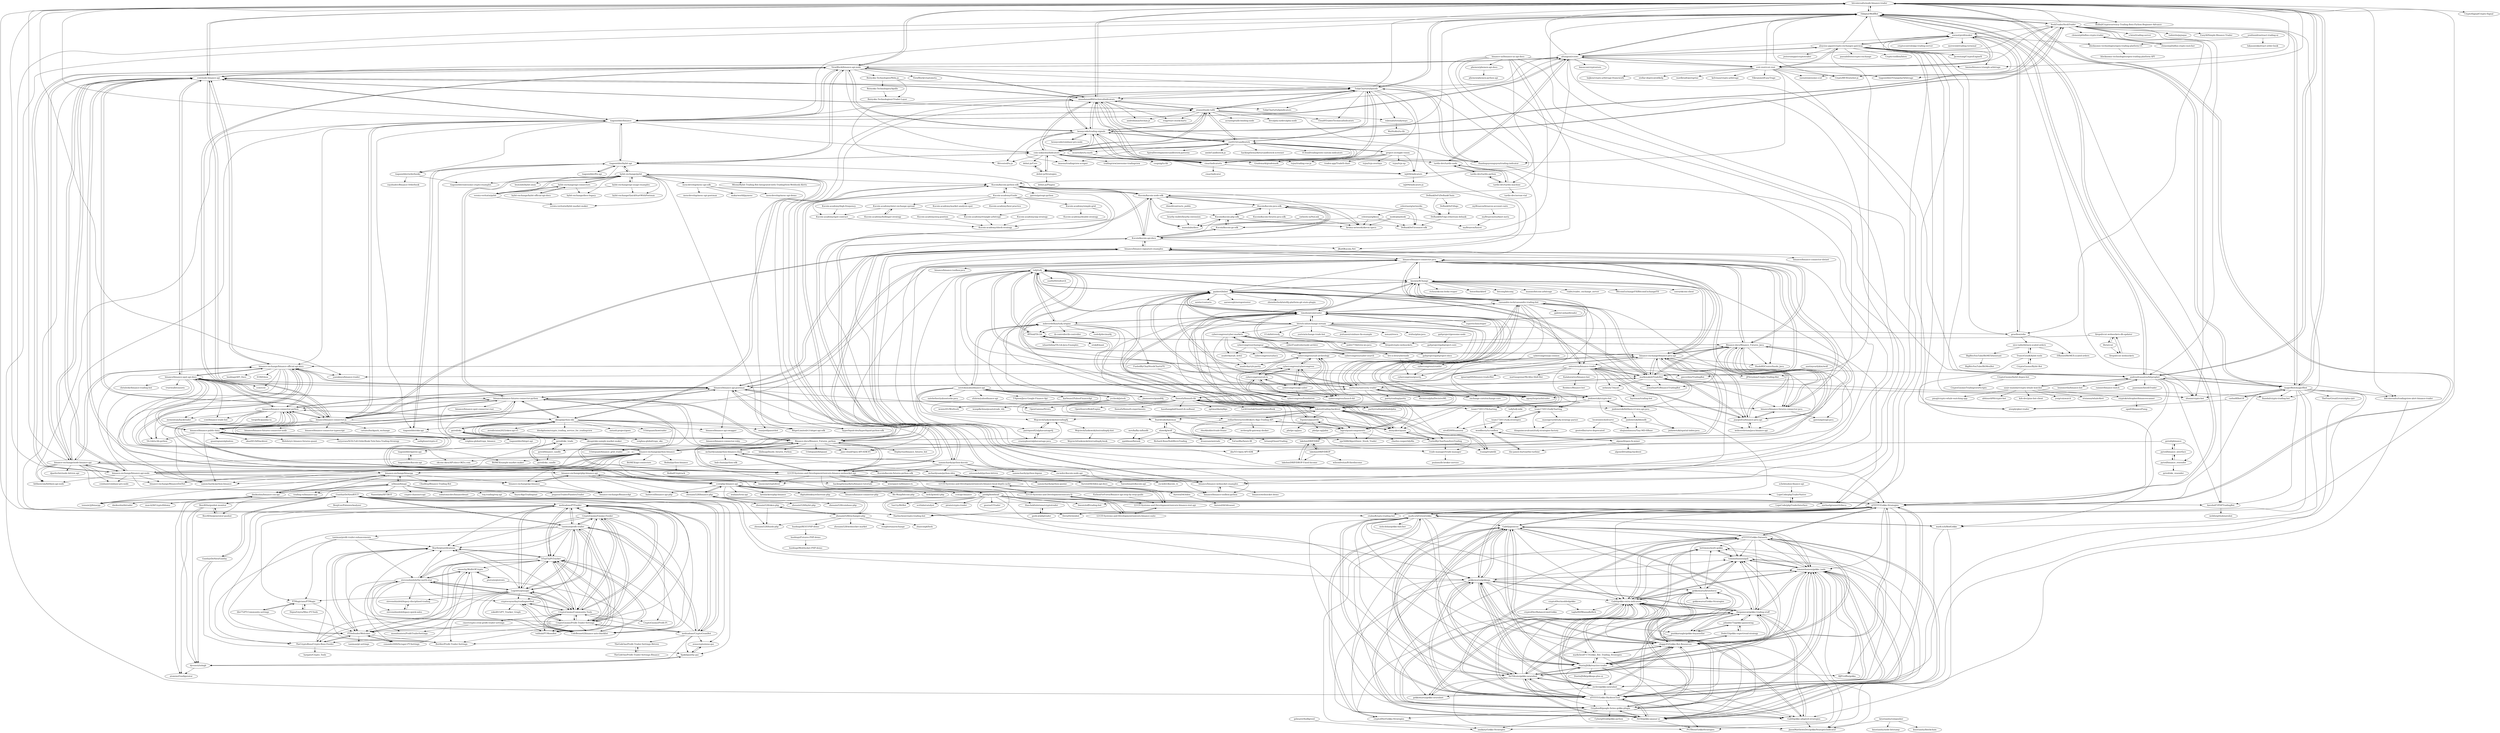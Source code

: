digraph G {
"bitcoinvsalts/node-binance-trader" -> "Ekliptor/WolfBot"
"bitcoinvsalts/node-binance-trader" -> "Haehnchen/crypto-trading-bot" ["e"=1]
"bitcoinvsalts/node-binance-trader" -> "xFFFFF/Gekko-Strategies"
"bitcoinvsalts/node-binance-trader" -> "andresilvasantos/bitprophet"
"bitcoinvsalts/node-binance-trader" -> "bmino/binance-triangle-arbitrage" ["e"=1]
"bitcoinvsalts/node-binance-trader" -> "ccxt/node-binance-api"
"bitcoinvsalts/node-binance-trader" -> "yasinkuyu/binance-trader" ["e"=1]
"bitcoinvsalts/node-binance-trader" -> "magic8bot/magic8bot"
"bitcoinvsalts/node-binance-trader" -> "bitcoinvsalts/tradingview-alert-binance-trader"
"bitcoinvsalts/node-binance-trader" -> "ViewBlock/binance-api-node"
"bitcoinvsalts/node-binance-trader" -> "CryptoSignal/Crypto-Signal" ["e"=1]
"bitcoinvsalts/node-binance-trader" -> "anandanand84/technicalindicators"
"bitcoinvsalts/node-binance-trader" -> "ctubio/Krypto-trading-bot" ["e"=1]
"bitcoinvsalts/node-binance-trader" -> "tiagosiebler/TriangularArbitrage" ["e"=1]
"bitcoinvsalts/node-binance-trader" -> "Roibal/Cryptocurrency-Trading-Bots-Python-Beginner-Advance" ["e"=1]
"ta4j/ta4j" -> "knowm/XChange"
"ta4j/ta4j" -> "gazbert/bxbot"
"ta4j/ta4j" -> "cassandre-tech/cassandre-trading-bot"
"ta4j/ta4j" -> "mdeverdelhan/ta4j-origins"
"ta4j/ta4j" -> "timolson/cointrader"
"ta4j/ta4j" -> "uniVocity/univocity-trader"
"ta4j/ta4j" -> "BYVoid/TA-Lib"
"ta4j/ta4j" -> "binance-exchange/binance-java-api"
"ta4j/ta4j" -> "exchange-core/exchange-core" ["e"=1]
"ta4j/ta4j" -> "binance/binance-connector-java"
"ta4j/ta4j" -> "OpenGamma/Strata" ["e"=1]
"ta4j/ta4j" -> "finmath/finmath-lib"
"ta4j/ta4j" -> "sun0x00/redtorch" ["e"=1]
"ta4j/ta4j" -> "markusaksli/TradeBot"
"ta4j/ta4j" -> "lukstei/trading-backtest"
"CCob/bittrex4j" -> "andre77/bittrex-ws-java"
"mehtadone/PTFeeder" -> "CryptoGnome/Gnome-Feeder"
"mehtadone/PTFeeder" -> "taniman/profit-trailer"
"mehtadone/PTFeeder" -> "Legedric/ptmagic"
"mehtadone/PTFeeder" -> "bTayFla/PtTracker"
"mehtadone/PTFeeder" -> "CryptoGnome/Profit-Trailer-Settings"
"mehtadone/PTFeeder" -> "Roy4lz/ptnotifications"
"mehtadone/PTFeeder" -> "CryptoGnome/Community-Tools"
"mehtadone/PTFeeder" -> "PTDefender/Welcome"
"mehtadone/PTFeeder" -> "mehtadone/CryptoGramBot"
"mehtadone/PTFeeder" -> "TheCryptoBoss/Crypto-Boss-Feeder"
"mehtadone/PTFeeder" -> "ColeBennett/binance-auto-blacklist"
"mehtadone/PTFeeder" -> "PTMagicians/PTMagic"
"CryptoGnome/Profit-Trailer-Settings" -> "taniman/profit-trailer"
"CryptoGnome/Profit-Trailer-Settings" -> "Legedric/ptmagic"
"CryptoGnome/Profit-Trailer-Settings" -> "CryptoGnome/Gnome-Feeder"
"CryptoGnome/Profit-Trailer-Settings" -> "mehtadone/PTFeeder"
"CryptoGnome/Profit-Trailer-Settings" -> "bTayFla/PtTracker"
"CryptoGnome/Profit-Trailer-Settings" -> "CryptoGnome/Community-Tools"
"CryptoGnome/Profit-Trailer-Settings" -> "Roy4lz/ptnotifications"
"CryptoGnome/Profit-Trailer-Settings" -> "tulihub/PT-MoonBot"
"CryptoGnome/Profit-Trailer-Settings" -> "ColeBennett/binance-auto-blacklist"
"CryptoGnome/Profit-Trailer-Settings" -> "TheCryptoBoss/Crypto-Boss-Feeder"
"CryptoGnome/Profit-Trailer-Settings" -> "mehtadone/CryptoGramBot"
"CryptoGnome/Profit-Trailer-Settings" -> "PTDefender/Welcome"
"CryptoGnome/Profit-Trailer-Settings" -> "stevenshizzleh/the-north-star"
"CryptoGnome/Profit-Trailer-Settings" -> "cryptocoyns/daytradingmethod"
"CryptoGnome/Profit-Trailer-Settings" -> "But4ler/Profit-Trailer-Settings"
"CryptoGnome/Gnome-Feeder" -> "mehtadone/PTFeeder"
"CryptoGnome/Gnome-Feeder" -> "CryptoGnome/Profit-Trailer-Settings"
"CryptoGnome/Gnome-Feeder" -> "CryptoGnome/Community-Tools"
"CryptoGnome/Gnome-Feeder" -> "bTayFla/PtTracker"
"CryptoGnome/Gnome-Feeder" -> "taniman/profit-trailer"
"CryptoGnome/Gnome-Feeder" -> "ColeBennett/binance-auto-blacklist"
"CryptoGnome/Gnome-Feeder" -> "Roy4lz/ptnotifications"
"CryptoGnome/Gnome-Feeder" -> "CryptoGnome/Profit-Pi"
"CryptoGnome/Gnome-Feeder" -> "Legedric/ptmagic"
"CryptoGnome/Community-Tools" -> "bTayFla/PtTracker"
"CryptoGnome/Community-Tools" -> "cryptocoyns/daytradingmethod"
"CryptoGnome/Community-Tools" -> "Legedric/ptmagic"
"CryptoGnome/Community-Tools" -> "Roy4lz/ptnotifications"
"CryptoGnome/Community-Tools" -> "ColeBennett/binance-auto-blacklist"
"CryptoGnome/Community-Tools" -> "CryptoGnome/Profit-Pi"
"CryptoGnome/Community-Tools" -> "CryptoGnome/Gnome-Feeder"
"CryptoGnome/Community-Tools" -> "stevenshizzleh/the-north-star"
"CryptoGnome/Community-Tools" -> "mehtadone/PTFeeder"
"CryptoGnome/Community-Tools" -> "tulihub/PT-MoonBot"
"CryptoGnome/Community-Tools" -> "cmer/crypto-crow-profit-trailer-settings"
"CryptoGnome/Community-Tools" -> "CryptoGnome/Profit-Trailer-Settings"
"bTayFla/PtTracker" -> "Roy4lz/ptnotifications"
"bTayFla/PtTracker" -> "Legedric/ptmagic"
"bTayFla/PtTracker" -> "CryptoGnome/Community-Tools"
"bTayFla/PtTracker" -> "tulihub/PT-MoonBot"
"bTayFla/PtTracker" -> "PTDefender/Welcome"
"bTayFla/PtTracker" -> "ColeBennett/binance-auto-blacklist"
"bTayFla/PtTracker" -> "stevenshizzleh/the-north-star"
"bTayFla/PtTracker" -> "smoochy/WolfsOfCrypto"
"bTayFla/PtTracker" -> "mehtadone/PTFeeder"
"bTayFla/PtTracker" -> "TheCryptoBoss/Crypto-Boss-Feeder"
"aloysius-pgast/crypto-exchanges-gateway" -> "altangent/ccxws"
"aloysius-pgast/crypto-exchanges-gateway" -> "suenot/profitmaker"
"aloysius-pgast/crypto-exchanges-gateway" -> "ccxt-rest/ccxt-rest"
"aloysius-pgast/crypto-exchanges-gateway" -> "steeply/gbot-trader" ["e"=1]
"aloysius-pgast/crypto-exchanges-gateway" -> "andresilvasantos/bitprophet"
"aloysius-pgast/crypto-exchanges-gateway" -> "passabilities/crypto-exchange" ["e"=1]
"aloysius-pgast/crypto-exchanges-gateway" -> "Jacwutang/CryptoEngineX" ["e"=1]
"aloysius-pgast/crypto-exchanges-gateway" -> "iilunin/crypto-bot" ["e"=1]
"aloysius-pgast/crypto-exchanges-gateway" -> "gruelbox/orko"
"aloysius-pgast/crypto-exchanges-gateway" -> "JPStrydom/Crypto-Trading-Bot" ["e"=1]
"aloysius-pgast/crypto-exchanges-gateway" -> "Crypto-toolbox/bitex" ["e"=1]
"aloysius-pgast/crypto-exchanges-gateway" -> "Ekliptor/WolfBot"
"aloysius-pgast/crypto-exchanges-gateway" -> "ctubio/Krypto-trading-bot" ["e"=1]
"aloysius-pgast/crypto-exchanges-gateway" -> "jestersimpps/cryptotrader"
"aloysius-pgast/crypto-exchanges-gateway" -> "michaelgrosner/tribeca" ["e"=1]
"Kucoin/kucoin-java-sdk" -> "Kucoin/kucoin-php-sdk"
"Kucoin/kucoin-java-sdk" -> "Kucoin/kucoin-node-sdk"
"Kucoin/kucoin-java-sdk" -> "Kucoin/kucoin-api-docs"
"Kucoin/kucoin-java-sdk" -> "Kucoin/kucoin-futures-java-sdk"
"Kucoin/kucoin-java-sdk" -> "massalabs/docs"
"Kucoin/kucoin-java-sdk" -> "kroma-network/zkevm-specs"
"Kucoin/kucoin-java-sdk" -> "DeBankDeFi/cosmos-sdk"
"Kucoin/kucoin-api-docs" -> "Kucoin/kucoin-python-sdk"
"Kucoin/kucoin-api-docs" -> "Kucoin/kucoin-java-sdk"
"Kucoin/kucoin-api-docs" -> "Kucoin/kucoin-node-sdk"
"Kucoin/kucoin-api-docs" -> "Kucoin/kucoin-go-sdk"
"Kucoin/kucoin-api-docs" -> "Kucoin/kucoin-php-sdk"
"Kucoin/kucoin-api-docs" -> "sammchardy/python-kucoin"
"Kucoin/kucoin-api-docs" -> "binance/binance-websocket-examples"
"Kucoin/kucoin-api-docs" -> "binance/binance-signature-examples"
"Kucoin/kucoin-api-docs" -> "JKorf/Kucoin.Net" ["e"=1]
"tardis-dev/tardis-node" -> "tardis-dev/tardis-machine"
"tardis-dev/tardis-node" -> "tardis-dev/tardis-python"
"tardis-dev/tardis-node" -> "altangent/ccxws"
"binance-exchange/binance-official-api-docs" -> "binance/binance-spot-api-docs"
"binance-exchange/binance-official-api-docs" -> "sammchardy/python-binance" ["e"=1]
"binance-exchange/binance-official-api-docs" -> "binance-exchange/python-binance"
"binance-exchange/binance-official-api-docs" -> "huobiapi/API_Docs" ["e"=1]
"binance-exchange/binance-official-api-docs" -> "yasinkuyu/binance-trader" ["e"=1]
"binance-exchange/binance-official-api-docs" -> "binance/binance-api-postman"
"binance-exchange/binance-official-api-docs" -> "ccxt/ccxt" ["e"=1]
"binance-exchange/binance-official-api-docs" -> "ccxt/node-binance-api"
"binance-exchange/binance-official-api-docs" -> "binance-exchange/binance-java-api"
"binance-exchange/binance-official-api-docs" -> "binance-exchange/node-binance-api"
"binance-exchange/binance-official-api-docs" -> "okcoin-okex/API-docs-OKEx.com" ["e"=1]
"binance-exchange/binance-official-api-docs" -> "binance/binance-connector-python"
"binance-exchange/binance-official-api-docs" -> "EOSIO/eos" ["e"=1]
"binance-exchange/binance-official-api-docs" -> "BitMEX/sample-market-maker" ["e"=1]
"binance-exchange/binance-official-api-docs" -> "TA-Lib/ta-lib-python" ["e"=1]
"tiagosiebler/binance" -> "ccxt/node-binance-api"
"tiagosiebler/binance" -> "ViewBlock/binance-api-node"
"tiagosiebler/binance" -> "tiagosiebler/bybit-api"
"tiagosiebler/binance" -> "binance/binance-connector-js"
"tiagosiebler/binance" -> "altangent/ccxws"
"tiagosiebler/binance" -> "anandanand84/technicalindicators"
"tiagosiebler/binance" -> "bitcoinvsalts/node-binance-trader"
"tiagosiebler/binance" -> "oransel/node-talib"
"tiagosiebler/binance" -> "tiagosiebler/orderbooks"
"tiagosiebler/binance" -> "tiagosiebler/okx-api"
"tiagosiebler/binance" -> "coin-unknown/Indicators"
"tiagosiebler/binance" -> "binance-exchange/binance-official-api-docs"
"tiagosiebler/binance" -> "bennycode/trading-signals"
"tiagosiebler/binance" -> "bitfinexcom/bitfinex-api-node" ["e"=1]
"tiagosiebler/binance" -> "Ekliptor/WolfBot"
"binance-exchange/binacpp" -> "niXman/binapi"
"binance-exchange/binacpp" -> "dmikushin/binance-cxx-api"
"binance-exchange/binacpp" -> "tensaix2j/binacpp"
"binance-exchange/binacpp" -> "binance-exchange/python-binance"
"binance-exchange/binacpp" -> "trading-rs/binance-cpp"
"binance-exchange/binacpp" -> "Chudleyj/Binance-Trading-Bot" ["e"=1]
"binance-exchange/binacpp" -> "binance-exchange/go-binance"
"binance-exchange/binacpp" -> "binance-exchange/BinanceDotNet" ["e"=1]
"binance-exchange/python-binance" -> "binance-exchange/binance-official-api-docs"
"binance-exchange/python-binance" -> "binance-exchange/binacpp"
"binance-exchange/python-binance" -> "binance-exchange/BinanceDotNet" ["e"=1]
"binance-exchange/python-binance" -> "binance-exchange/node-binance-api"
"binance-exchange/python-binance" -> "binance-exchange/go-binance"
"binance-exchange/python-binance" -> "binance-exchange/binance-java-api"
"binance-exchange/python-binance" -> "Binance-docs/Binance_Futures_python"
"binance-exchange/python-binance" -> "okcoin-okex/API-docs-OKEx.com" ["e"=1]
"binance-exchange/python-binance" -> "BitMEX/api-connectors" ["e"=1]
"binance-exchange/python-binance" -> "binance-exchange/binance-api-node"
"binance-exchange/python-binance" -> "binance-exchange/BinanceApi"
"binance-exchange/python-binance" -> "binance-exchange/php-binance-api"
"binance-exchange/python-binance" -> "BitMEX/sample-market-maker" ["e"=1]
"binance-exchange/python-binance" -> "binance/binance-toolbox-python"
"binance-exchange/python-binance" -> "Roibal/python-binance"
"ccxt/php-binance-api" -> "binance-exchange/php-binance-api"
"ccxt/php-binance-api" -> "zhouaini528/binance-php"
"ccxt/php-binance-api" -> "ccxt/node-binance-api"
"ccxt/php-binance-api" -> "joeldg/bowhead"
"ccxt/php-binance-api" -> "iexbase/tron-api" ["e"=1]
"ccxt/php-binance-api" -> "zhouaini528/exchanges-php"
"ccxt/php-binance-api" -> "larislackers/php-binance"
"ccxt/php-binance-api" -> "digitaldonkey/ethereum-php" ["e"=1]
"ccxt/php-binance-api" -> "binance/binance-connector-php"
"ccxt/php-binance-api" -> "LupeCode/phpTraderNative"
"ccxt/php-binance-api" -> "Bit-Wasp/bitcoin-php" ["e"=1]
"ccxt/php-binance-api" -> "web3p/web3.php" ["e"=1]
"ccxt/php-binance-api" -> "baitercel/binance-api-php"
"ccxt/php-binance-api" -> "binance/binance-signature-examples"
"ccxt/php-binance-api" -> "ccxt/go-binance" ["e"=1]
"galtproject/galtproject-core" -> "galtproject/galtproject-docs"
"tensaix2j/binacpp" -> "dmikushin/binance-cxx-api"
"lakshmiDRIP/DROP" -> "lakshmiDRIP/DRIP"
"lakshmiDRIP/DROP" -> "lakshmiDRIP/DROP-Fixed-Income"
"lakshmiDRIP/DROP" -> "wilsonfreitas/R-fixedincome" ["e"=1]
"Gab0/japonicus" -> "gekkowarez/gekkoga"
"Gab0/japonicus" -> "cloggy45/Gekko-Bot-Resources"
"Gab0/japonicus" -> "SirTificate/gekko-neuralnet"
"Gab0/japonicus" -> "thegamecat/gekko-trading-stuff"
"Gab0/japonicus" -> "tommiehansen/gekko_tools"
"Gab0/japonicus" -> "xFFFFF/Gekko-BacktestTool"
"Gab0/japonicus" -> "DustinJSilk/reactive-trader"
"Gab0/japonicus" -> "tommiehansen/gab"
"Gab0/japonicus" -> "Gab0/gekko-extra-indicators"
"Gab0/japonicus" -> "xFFFFF/Gekko-Strategies"
"Gab0/japonicus" -> "H256/gekko-quasar-ui"
"Gab0/japonicus" -> "Gab0/gekko-adapted-strategies"
"Gab0/japonicus" -> "pushkarnagle/gekko-buyatsellat"
"Gab0/japonicus" -> "GryphonR/google-forms-gekko-plugin"
"Gab0/japonicus" -> "xFFFFF/Gekko-Datasets"
"gekkowarez/gekkoga" -> "Gab0/japonicus"
"gekkowarez/gekkoga" -> "cloggy45/Gekko-Bot-Resources"
"gekkowarez/gekkoga" -> "SirTificate/gekko-neuralnet"
"gekkowarez/gekkoga" -> "DustinJSilk/reactive-trader"
"gekkowarez/gekkoga" -> "thegamecat/gekko-trading-stuff"
"gekkowarez/gekkoga" -> "tommiehansen/gekko_tools"
"gekkowarez/gekkoga" -> "xFFFFF/Gekko-BacktestTool"
"gekkowarez/gekkoga" -> "Gab0/gekko-extra-indicators"
"gekkowarez/gekkoga" -> "xFFFFF/Gekko-Strategies"
"gekkowarez/gekkoga" -> "zschro/gekko-neuralnet"
"gekkowarez/gekkoga" -> "gekkowarez/gekko-neuralnet"
"gekkowarez/gekkoga" -> "pushkarnagle/gekko-buyatsellat"
"gekkowarez/gekkoga" -> "tommiehansen/gab"
"gekkowarez/gekkoga" -> "H256/gekko-quasar-ui"
"gekkowarez/gekkoga" -> "gekkowarez/bruteforce"
"mchardysam/python-binance-chain" -> "sammchardy/python-kucoin"
"mchardysam/python-binance-chain" -> "bnb-chain/python-sdk"
"mchardysam/python-binance-chain" -> "LUCIT-Systems-and-Development/unicorn-binance-websocket-api"
"mchardysam/python-binance-chain" -> "mchardysam/python-idex"
"mchardysam/python-binance-chain" -> "Binance-docs/Binance_Futures_python"
"rediar/InteractiveBrokers-Algo-Trading-API" -> "dsinyakov/quant"
"rediar/InteractiveBrokers-Algo-Trading-API" -> "FueledByChai/SumZeroTrading"
"rediar/InteractiveBrokers-Algo-Trading-API" -> "lukstei/trading-backtest"
"rediar/InteractiveBrokers-Algo-Trading-API" -> "mvberg/ib-gateway-docker" ["e"=1]
"rediar/InteractiveBrokers-Algo-Trading-API" -> "rburkholder/trade-frame" ["e"=1]
"rediar/InteractiveBrokers-Algo-Trading-API" -> "trade-manager/trade-manager"
"ccxt/node-binance-api" -> "ViewBlock/binance-api-node"
"ccxt/node-binance-api" -> "tiagosiebler/binance"
"ccxt/node-binance-api" -> "binance-exchange/node-binance-api"
"ccxt/node-binance-api" -> "binance-exchange/binance-api-node"
"ccxt/node-binance-api" -> "bitcoinvsalts/node-binance-trader"
"ccxt/node-binance-api" -> "anandanand84/technicalindicators"
"ccxt/node-binance-api" -> "binance/binance-connector-js"
"ccxt/node-binance-api" -> "binance-exchange/binance-official-api-docs"
"ccxt/node-binance-api" -> "Haehnchen/crypto-trading-bot" ["e"=1]
"ccxt/node-binance-api" -> "ccxt/php-binance-api"
"ccxt/node-binance-api" -> "TulipCharts/tulipnode"
"ccxt/node-binance-api" -> "binance/binance-api-postman"
"ccxt/node-binance-api" -> "oransel/node-talib"
"ccxt/node-binance-api" -> "altangent/ccxws"
"ccxt/node-binance-api" -> "binance/binance-spot-api-docs"
"gruelbox/orko" -> "nice-table/bitmex-scaled-orders"
"gruelbox/orko" -> "suenot/profitmaker"
"gruelbox/orko" -> "Effanuel/BitMEX-scaled-orders"
"team172011/TAcharting" -> "sirolf2009/samurai"
"team172011/TAcharting" -> "woodberry/ta-toolbox"
"binance-exchange/node-binance-api" -> "binance-exchange/binance-api-node"
"binance-exchange/node-binance-api" -> "ccxt/node-binance-api"
"binance-exchange/node-binance-api" -> "binance-exchange/python-binance"
"binance-exchange/node-binance-api" -> "binance-exchange/BinanceDotNet" ["e"=1]
"binance-exchange/node-binance-api" -> "binance-exchange/binance-official-api-docs"
"binance-exchange/node-binance-api" -> "binance-exchange/binacpp"
"binance-exchange/node-binance-api" -> "binance-exchange/php-binance-api"
"binance-exchange/node-binance-api" -> "bitcoinvsalts/node-binance-trader"
"binance-exchange/node-binance-api" -> "ViewBlock/binance-api-node"
"binance-exchange/node-binance-api" -> "bitfinexcom/bitfinex-api-node" ["e"=1]
"binance-exchange/node-binance-api" -> "coinbase/coinbase-pro-node" ["e"=1]
"binance-exchange/node-binance-api" -> "binance-exchange/BinanceApi"
"binance-exchange/node-binance-api" -> "binance/binance-websocket-examples"
"binance-exchange/node-binance-api" -> "dparlevliet/node.bittrex.api" ["e"=1]
"binance-exchange/node-binance-api" -> "tiagosiebler/binance"
"jnidzwetzki/bitfinex-v2-wss-api-java" -> "jnidzwetzki/crypto-bot"
"jnidzwetzki/bitfinex-v2-wss-api-java" -> "jnidzwetzki/bboxdb"
"jnidzwetzki/bitfinex-v2-wss-api-java" -> "jnidzwetzki/spatial-index-java"
"yccheok/jstock" -> "fearofcode/bateman"
"yccheok/jstock" -> "woniu201/WnStock" ["e"=1]
"yccheok/jstock" -> "sstrickx/yahoofinance-api"
"yccheok/jstock" -> "wangdkchina/pyautotrade_tdx" ["e"=1]
"yccheok/jstock" -> "lsgro/quantcomponents"
"yccheok/jstock" -> "mdeverdelhan/ta4j-origins"
"BYVoid/TA-Lib" -> "ishanthilina/TA-Lib-Java-Examples"
"BYVoid/TA-Lib" -> "eryk/JQuant" ["e"=1]
"BYVoid/TA-Lib" -> "lukstei/trading-backtest"
"BYVoid/TA-Lib" -> "ta4j/ta4j"
"BYVoid/TA-Lib" -> "Binance-docs/Binance_Futures_Java"
"kavehs87/PHPTradingBot" -> "webforgithub/autobot"
"cybercongress/cybercongress" -> "cybercongress/cyb-ts"
"cybercongress/cybercongress" -> "cybercongress/cyb-archeology"
"cybercongress/cybercongress" -> "cybercongress/launch-kit"
"cybercongress/cybercongress" -> "cybercongress/foundation"
"cybercongress/cybercongress" -> "cybercongress/go-cyber"
"LUCIT-Systems-and-Development/unicorn-binance-websocket-api" -> "LUCIT-Systems-and-Development/unicorn-fy"
"LUCIT-Systems-and-Development/unicorn-binance-websocket-api" -> "Binance-docs/Binance_Futures_python"
"LUCIT-Systems-and-Development/unicorn-binance-websocket-api" -> "LUCIT-Systems-and-Development/unicorn-binance-rest-api"
"LUCIT-Systems-and-Development/unicorn-binance-websocket-api" -> "LUCIT-Systems-and-Development/unicorn-binance-suite"
"LUCIT-Systems-and-Development/unicorn-binance-websocket-api" -> "bmoscon/cryptofeed" ["e"=1]
"LUCIT-Systems-and-Development/unicorn-binance-websocket-api" -> "mchardysam/python-binance-chain"
"LUCIT-Systems-and-Development/unicorn-binance-websocket-api" -> "binance/binance-public-data"
"LUCIT-Systems-and-Development/unicorn-binance-websocket-api" -> "binance/binance-futures-connector-python"
"LUCIT-Systems-and-Development/unicorn-binance-websocket-api" -> "hackingthemarkets/binance-tutorials" ["e"=1]
"LUCIT-Systems-and-Development/unicorn-binance-websocket-api" -> "binance/binance-connector-python"
"LUCIT-Systems-and-Development/unicorn-binance-websocket-api" -> "sammchardy/python-binance" ["e"=1]
"LUCIT-Systems-and-Development/unicorn-binance-websocket-api" -> "binance/binance-signature-examples"
"LUCIT-Systems-and-Development/unicorn-binance-websocket-api" -> "binance/binance-api-postman"
"LUCIT-Systems-and-Development/unicorn-binance-websocket-api" -> "LUCIT-Systems-and-Development/unicorn-binance-local-depth-cache"
"LUCIT-Systems-and-Development/unicorn-binance-websocket-api" -> "wisespace-io/binance-rs" ["e"=1]
"sammchardy/python-kucoin" -> "Kucoin/kucoin-python-sdk"
"sammchardy/python-kucoin" -> "mchardysam/python-idex"
"sammchardy/python-kucoin" -> "Kucoin/kucoin-api-docs"
"sammchardy/python-kucoin" -> "mchardysam/python-binance-chain"
"sammchardy/python-kucoin" -> "Kucoin/kucoin-futures-python-sdk"
"sammchardy/python-kucoin" -> "sammchardy/python-bigone"
"sammchardy/python-kucoin" -> "ericsomdahl/python-bittrex" ["e"=1]
"sammchardy/python-kucoin" -> "escwdev/kucoin-node-api"
"sammchardy/python-kucoin" -> "LUCIT-Systems-and-Development/unicorn-binance-websocket-api"
"xFFFFF/Gekko-Strategies" -> "xFFFFF/Gekko-BacktestTool"
"xFFFFF/Gekko-Strategies" -> "SirTificate/gekko-neuralnet"
"xFFFFF/Gekko-Strategies" -> "cloggy45/Gekko-Bot-Resources"
"xFFFFF/Gekko-Strategies" -> "xFFFFF/Gekko-Datasets"
"xFFFFF/Gekko-Strategies" -> "Gab0/japonicus"
"xFFFFF/Gekko-Strategies" -> "gekkowarez/gekkoga"
"xFFFFF/Gekko-Strategies" -> "mark-sch/GreenGekko"
"xFFFFF/Gekko-Strategies" -> "tommiehansen/gekko_tools"
"xFFFFF/Gekko-Strategies" -> "Ekliptor/WolfBot"
"xFFFFF/Gekko-Strategies" -> "zschro/gekko-neuralnet"
"xFFFFF/Gekko-Strategies" -> "Gab0/gekko-extra-indicators"
"xFFFFF/Gekko-Strategies" -> "bitcoinvsalts/node-binance-trader"
"xFFFFF/Gekko-Strategies" -> "Haehnchen/crypto-trading-bot" ["e"=1]
"xFFFFF/Gekko-Strategies" -> "ctubio/Krypto-trading-bot" ["e"=1]
"xFFFFF/Gekko-Strategies" -> "DeviaVir/zenbot" ["e"=1]
"ccxt-rest/ccxt-rest" -> "altangent/ccxws"
"ccxt-rest/ccxt-rest" -> "suenot/profitmaker"
"ccxt-rest/ccxt-rest" -> "suenot/awesome-ccxt"
"ccxt-rest/ccxt-rest" -> "Vikrammel/EasyTrage"
"ccxt-rest/ccxt-rest" -> "aloysius-pgast/crypto-exchanges-gateway"
"ccxt-rest/ccxt-rest" -> "Ekliptor/WolfBot"
"ccxt-rest/ccxt-rest" -> "hzjken/crypto-arbitrage-framework" ["e"=1]
"ccxt-rest/ccxt-rest" -> "tiagosiebler/TriangularArbitrage" ["e"=1]
"ccxt-rest/ccxt-rest" -> "steeply/gbot-trader" ["e"=1]
"ccxt-rest/ccxt-rest" -> "thanhnguyennguyen/trading-indicator"
"ccxt-rest/ccxt-rest" -> "CryptoMF/frostybot-js" ["e"=1]
"ccxt-rest/ccxt-rest" -> "stellar-deprecated/kelp" ["e"=1]
"ccxt-rest/ccxt-rest" -> "wardbradt/peregrine" ["e"=1]
"ccxt-rest/ccxt-rest" -> "kelvinau/crypto-arbitrage" ["e"=1]
"ccxt-rest/ccxt-rest" -> "SockTrader/SockTrader"
"zschro/gekko-neuralnet" -> "SirTificate/gekko-neuralnet"
"zschro/gekko-neuralnet" -> "Gab0/gekko-extra-indicators"
"zschro/gekko-neuralnet" -> "gekkowarez/gekko-neuralnet"
"zschro/gekko-neuralnet" -> "cloggy45/Gekko-Bot-Resources"
"zschro/gekko-neuralnet" -> "tommiehansen/gekko_tools"
"zschro/gekko-neuralnet" -> "gekkowarez/gekkoga"
"zschro/gekko-neuralnet" -> "Gab0/gekko-adapted-strategies"
"zschro/gekko-neuralnet" -> "xFFFFF/Gekko-BacktestTool"
"xFFFFF/Gekko-Datasets" -> "xFFFFF/Gekko-BacktestTool"
"xFFFFF/Gekko-Datasets" -> "Gab0/gekko-extra-indicators"
"xFFFFF/Gekko-Datasets" -> "tommiehansen/gab"
"xFFFFF/Gekko-Datasets" -> "xFFFFF/Gekko-Strategies"
"xFFFFF/Gekko-Datasets" -> "cloggy45/Gekko-Bot-Resources"
"xFFFFF/Gekko-Datasets" -> "GryphonR/google-forms-gekko-plugin"
"xFFFFF/Gekko-Datasets" -> "H256/gekko-quasar-ui"
"xFFFFF/Gekko-Datasets" -> "thegamecat/gekko-trading-stuff"
"xFFFFF/Gekko-Datasets" -> "gekkowarez/bruteforce"
"xFFFFF/Gekko-Datasets" -> "bettimms/multi-gekko"
"xFFFFF/Gekko-Datasets" -> "crypto49er/Gekko-Strategies"
"xFFFFF/Gekko-Datasets" -> "zschro/gekko-neuralnet"
"xFFFFF/Gekko-Datasets" -> "Gab0/japonicus"
"xFFFFF/Gekko-Datasets" -> "tommiehansen/gekko_tools"
"SirTificate/gekko-neuralnet" -> "cloggy45/Gekko-Bot-Resources"
"SirTificate/gekko-neuralnet" -> "gekkowarez/gekkoga"
"SirTificate/gekko-neuralnet" -> "Gab0/japonicus"
"SirTificate/gekko-neuralnet" -> "zschro/gekko-neuralnet"
"SirTificate/gekko-neuralnet" -> "xFFFFF/Gekko-BacktestTool"
"SirTificate/gekko-neuralnet" -> "xFFFFF/Gekko-Strategies"
"SirTificate/gekko-neuralnet" -> "tommiehansen/gekko_tools"
"SirTificate/gekko-neuralnet" -> "thegamecat/gekko-trading-stuff"
"SirTificate/gekko-neuralnet" -> "Gab0/gekko-extra-indicators"
"SirTificate/gekko-neuralnet" -> "DustinJSilk/reactive-trader"
"SirTificate/gekko-neuralnet" -> "gekkowarez/gekko-neuralnet"
"SirTificate/gekko-neuralnet" -> "GryphonR/google-forms-gekko-plugin"
"SirTificate/gekko-neuralnet" -> "JasonMatthewsDev/gekkoNeatapticIndicator"
"SirTificate/gekko-neuralnet" -> "H256/gekko-quasar-ui"
"SirTificate/gekko-neuralnet" -> "gekkowarez/bruteforce"
"crypto49er/Gekko-Strategies" -> "nmikaty/Gekko-Strategies"
"xFFFFF/Gekko-BacktestTool" -> "xFFFFF/Gekko-Datasets"
"xFFFFF/Gekko-BacktestTool" -> "xFFFFF/Gekko-Strategies"
"xFFFFF/Gekko-BacktestTool" -> "SirTificate/gekko-neuralnet"
"xFFFFF/Gekko-BacktestTool" -> "Gab0/gekko-extra-indicators"
"xFFFFF/Gekko-BacktestTool" -> "Gab0/japonicus"
"xFFFFF/Gekko-BacktestTool" -> "tommiehansen/gab"
"xFFFFF/Gekko-BacktestTool" -> "H256/gekko-quasar-ui"
"xFFFFF/Gekko-BacktestTool" -> "thegamecat/gekko-trading-stuff"
"xFFFFF/Gekko-BacktestTool" -> "tommiehansen/gekko_tools"
"xFFFFF/Gekko-BacktestTool" -> "cloggy45/Gekko-Bot-Resources"
"xFFFFF/Gekko-BacktestTool" -> "gekkowarez/gekkoga"
"xFFFFF/Gekko-BacktestTool" -> "GryphonR/google-forms-gekko-plugin"
"xFFFFF/Gekko-BacktestTool" -> "DustinJSilk/reactive-trader"
"xFFFFF/Gekko-BacktestTool" -> "mark-sch/GreenGekko"
"xFFFFF/Gekko-BacktestTool" -> "Gab0/gekko-adapted-strategies"
"andresilvasantos/bitprophet" -> "Ekliptor/WolfBot"
"andresilvasantos/bitprophet" -> "magic8bot/magic8bot"
"andresilvasantos/bitprophet" -> "kavehs87/PHPTradingBot"
"andresilvasantos/bitprophet" -> "rainner/binance-watch"
"andresilvasantos/bitprophet" -> "jazzonaut/IntelliTrader" ["e"=1]
"andresilvasantos/bitprophet" -> "bitcoinvsalts/node-binance-trader"
"andresilvasantos/bitprophet" -> "iilunin/crypto-bot" ["e"=1]
"andresilvasantos/bitprophet" -> "bitcoinvsalts/tradingview-alert-binance-trader"
"andresilvasantos/bitprophet" -> "steeply/gbot-trader" ["e"=1]
"andresilvasantos/bitprophet" -> "uzair-inamdar/crypto-whale-watcher"
"andresilvasantos/bitprophet" -> "louismerlin/binance-bot"
"andresilvasantos/bitprophet" -> "xFFFFF/Gekko-Strategies"
"binance-exchange/binance-java-api" -> "joaopsilva/binance-java-api"
"binance-exchange/binance-java-api" -> "Binance-docs/Binance_Futures_Java"
"binance-exchange/binance-java-api" -> "binance/binance-connector-java"
"binance-exchange/binance-java-api" -> "knowm/XChange"
"binance-exchange/binance-java-api" -> "markusaksli/TradeBot"
"binance-exchange/binance-java-api" -> "webcerebrium/java-binance-api"
"binance-exchange/binance-java-api" -> "gazbert/bxbot"
"binance-exchange/binance-java-api" -> "ta4j/ta4j"
"binance-exchange/binance-java-api" -> "HuobiRDCenter/huobi_Java" ["e"=1]
"binance-exchange/binance-java-api" -> "binance-exchange/binance-official-api-docs"
"binance-exchange/binance-java-api" -> "binance-exchange/python-binance"
"binance-exchange/binance-java-api" -> "binance/binance-futures-connector-java"
"binance-exchange/binance-java-api" -> "unterstein/binance-trader"
"binance-exchange/binance-java-api" -> "binance/binance-api-postman"
"binance-exchange/binance-java-api" -> "jnidzwetzki/bitfinex-v2-wss-api-java"
"mdeverdelhan/ta4j-origins" -> "ta4j/ta4j"
"mdeverdelhan/ta4j-origins" -> "timolson/cointrader"
"mdeverdelhan/ta4j-origins" -> "lukstei/trading-backtest"
"mdeverdelhan/ta4j-origins" -> "gazbert/bxbot"
"mdeverdelhan/ta4j-origins" -> "FueledByChai/StockChartsFX"
"mdeverdelhan/ta4j-origins" -> "BYVoid/TA-Lib"
"mdeverdelhan/ta4j-origins" -> "ivannp/tradelib"
"mdeverdelhan/ta4j-origins" -> "sstrickx/yahoofinance-api"
"mdeverdelhan/ta4j-origins" -> "ib-controller/ib-controller" ["e"=1]
"mdeverdelhan/ta4j-origins" -> "tools4j/decimal4j" ["e"=1]
"mdeverdelhan/ta4j-origins" -> "jimmoores/quandl4j"
"mdeverdelhan/ta4j-origins" -> "FueledByChai/SumZeroTrading"
"Ekliptor/WolfBot" -> "magic8bot/magic8bot"
"Ekliptor/WolfBot" -> "andresilvasantos/bitprophet"
"Ekliptor/WolfBot" -> "Haehnchen/crypto-trading-bot" ["e"=1]
"Ekliptor/WolfBot" -> "bitcoinvsalts/node-binance-trader"
"Ekliptor/WolfBot" -> "xFFFFF/Gekko-Strategies"
"Ekliptor/WolfBot" -> "SockTrader/SockTrader"
"Ekliptor/WolfBot" -> "altangent/ccxws"
"Ekliptor/WolfBot" -> "CryptoMF/frostybot-js" ["e"=1]
"Ekliptor/WolfBot" -> "bmino/binance-triangle-arbitrage" ["e"=1]
"Ekliptor/WolfBot" -> "mark-sch/GreenGekko"
"Ekliptor/WolfBot" -> "TulipCharts/tulipnode"
"Ekliptor/WolfBot" -> "kavehs87/PHPTradingBot"
"Ekliptor/WolfBot" -> "xFFFFF/Gekko-BacktestTool"
"Ekliptor/WolfBot" -> "suenot/profitmaker"
"Ekliptor/WolfBot" -> "Roibal/Cryptocurrency-Trading-Bots-Python-Beginner-Advance" ["e"=1]
"mark-sch/GreenGekko" -> "mark-sch/RedGekko"
"mark-sch/GreenGekko" -> "H256/gekko-quasar-ui"
"mark-sch/GreenGekko" -> "xFFFFF/Gekko-BacktestTool"
"mark-sch/GreenGekko" -> "cloggy45/Gekko-Bot-Resources"
"mark-sch/GreenGekko" -> "xFFFFF/Gekko-Strategies"
"mark-sch/GreenGekko" -> "Gab0/japonicus"
"mark-sch/GreenGekko" -> "SirTificate/gekko-neuralnet"
"mark-sch/GreenGekko" -> "GryphonR/google-forms-gekko-plugin"
"mark-sch/GreenGekko" -> "PGTBoos/GekkoStrategies"
"mark-sch/GreenGekko" -> "tommiehansen/gekko_tools"
"mark-sch/GreenGekko" -> "Gab0/gekko-extra-indicators"
"mark-sch/GreenGekko" -> "DustinJSilk/reactive-trader"
"mark-sch/GreenGekko" -> "markchen8717/Gekko_Bot_Trading_Strategies"
"mark-sch/GreenGekko" -> "gekkowarez/gekkoga"
"mark-sch/GreenGekko" -> "nick-dolan/gekko-batcher"
"krystianity/coinpusher" -> "JasonMatthewsDev/gekkoNeatapticIndicator"
"krystianity/coinpusher" -> "krystianity/blockchain"
"krystianity/coinpusher" -> "krystianity/node-bitstamp"
"altangent/ccxws" -> "tardis-dev/tardis-node"
"altangent/ccxws" -> "Ekliptor/WolfBot"
"altangent/ccxws" -> "ccxt-rest/ccxt-rest"
"altangent/ccxws" -> "aloysius-pgast/crypto-exchanges-gateway"
"altangent/ccxws" -> "bmoscon/cryptostore" ["e"=1]
"altangent/ccxws" -> "bmoscon/cryptofeed" ["e"=1]
"altangent/ccxws" -> "suenot/profitmaker"
"altangent/ccxws" -> "bmino/binance-triangle-arbitrage" ["e"=1]
"altangent/ccxws" -> "tardis-dev/tardis-machine"
"altangent/ccxws" -> "bitcoinvsalts/node-binance-trader"
"altangent/ccxws" -> "ViewBlock/binance-api-node"
"altangent/ccxws" -> "anandanand84/technicalindicators"
"altangent/ccxws" -> "tiagosiebler/binance"
"altangent/ccxws" -> "SockTrader/SockTrader"
"altangent/ccxws" -> "magic8bot/magic8bot"
"Gab0/gekko-extra-indicators" -> "tommiehansen/gekko_tools"
"Gab0/gekko-extra-indicators" -> "gekkowarez/bruteforce"
"Gab0/gekko-extra-indicators" -> "Gab0/gekko-adapted-strategies"
"Gab0/gekko-extra-indicators" -> "GryphonR/google-forms-gekko-plugin"
"Gab0/gekko-extra-indicators" -> "tommiehansen/gab"
"Gab0/gekko-extra-indicators" -> "gekkowarez/gekko-neuralnet"
"Gab0/gekko-extra-indicators" -> "bettimms/multi-gekko"
"Gab0/gekko-extra-indicators" -> "crypto49er/Gekko-Strategies"
"Gab0/gekko-extra-indicators" -> "xFFFFF/Gekko-BacktestTool"
"Gab0/gekko-extra-indicators" -> "DustinJSilk/reactive-trader"
"Gab0/gekko-extra-indicators" -> "thegamecat/gekko-trading-stuff"
"Gab0/gekko-extra-indicators" -> "zschro/gekko-neuralnet"
"Gab0/gekko-extra-indicators" -> "xFFFFF/Gekko-Datasets"
"Gab0/gekko-extra-indicators" -> "taglia90/IWannaBeRich"
"Gab0/gekko-extra-indicators" -> "markchen8717/Gekko_Bot_Trading_Strategies"
"joaopsilva/binance-java-api" -> "webcerebrium/java-binance-api"
"joaopsilva/binance-java-api" -> "binance-exchange/binance-java-api"
"joaopsilva/binance-java-api" -> "Binance-docs/Binance_Futures_Java"
"joaopsilva/binance-java-api" -> "binance/binance-connector-java"
"joaopsilva/binance-java-api" -> "markusaksli/TradeBot"
"joaopsilva/binance-java-api" -> "unterstein/binance-trader"
"joaopsilva/binance-java-api" -> "binance/binance-futures-connector-java"
"Kucoin/kucoin-php-sdk" -> "Kucoin/kucoin-java-sdk"
"Kucoin/kucoin-php-sdk" -> "Kucoin/kucoin-go-sdk"
"Kucoin/kucoin-php-sdk" -> "massalabs/docs"
"Kucoin/kucoin-php-sdk" -> "kroma-network/zkevm-specs"
"Kucoin/kucoin-php-sdk" -> "DeBankDeFi/cosmos-sdk"
"cybercongress/go-cyber" -> "cybercongress/cyb-ts"
"cybercongress/go-cyber" -> "cybercongress/cybercongress"
"cybercongress/go-cyber" -> "cybercongress/cyb-archeology"
"cybercongress/go-cyber" -> "cybercongress/launch-kit"
"cybercongress/go-cyber" -> "cybercongress/foundation"
"cybercongress/cyb-ts" -> "cybercongress/cybercongress"
"cybercongress/cyb-ts" -> "cybercongress/launch-kit"
"cybercongress/cyb-ts" -> "cybercongress/foundation"
"cybercongress/cyb-ts" -> "cybercongress/cyb-archeology"
"cybercongress/cyb-ts" -> "cybercongress/go-cyber"
"tardis-dev/tardis-machine" -> "tardis-dev/tardis-python"
"tardis-dev/tardis-machine" -> "tardis-dev/tardis-node"
"tardis-dev/tardis-machine" -> "tardis-dev/serum-vial" ["e"=1]
"GuntharDeNiro/Gunthy" -> "Sjakil/gunthy-gui"
"GuntharDeNiro/Gunthy" -> "GuntharDeNiro/BTCT"
"GuntharDeNiro/Gunthy" -> "dyvosvit/telegb"
"jnidzwetzki/crypto-bot" -> "jnidzwetzki/bitfinex-v2-wss-api-java"
"jnidzwetzki/crypto-bot" -> "team172011/TAcharting"
"jnidzwetzki/crypto-bot" -> "jnidzwetzki/bboxdb"
"jnidzwetzki/crypto-bot" -> "team172011/ta4jCharting"
"carlos8f/bot18" -> "magic8bot/magic8bot"
"carlos8f/bot18" -> "steeply/gbot-trader" ["e"=1]
"suenot/profitmaker" -> "cryptocontrol/algo-trading-server"
"suenot/profitmaker" -> "blocknomic-technologies/open-trading-platform-UI"
"suenot/profitmaker" -> "gruelbox/orko"
"suenot/profitmaker" -> "suenot/awesome-ccxt"
"suenot/profitmaker" -> "ccxt-rest/ccxt-rest"
"suenot/profitmaker" -> "Jacwutang/CryptoEngineX" ["e"=1]
"suenot/profitmaker" -> "iilunin/crypto-bot" ["e"=1]
"suenot/profitmaker" -> "aloysius-pgast/crypto-exchanges-gateway"
"suenot/profitmaker" -> "merovinh/trading-terminal"
"SockTrader/SockTrader" -> "Ekliptor/WolfBot"
"SockTrader/SockTrader" -> "magic8bot/magic8bot"
"SockTrader/SockTrader" -> "coin-unknown/Indicators"
"SockTrader/SockTrader" -> "iilunin/crypto-bot" ["e"=1]
"SockTrader/SockTrader" -> "s-brez/trading-server" ["e"=1]
"SockTrader/SockTrader" -> "lhandal/crypto-trading-bot" ["e"=1]
"SockTrader/SockTrader" -> "CryptoMF/frostybot-js" ["e"=1]
"SockTrader/SockTrader" -> "tudorelu/pyjuque" ["e"=1]
"SockTrader/SockTrader" -> "EasyAI/Simple-Binance-Trader" ["e"=1]
"SockTrader/SockTrader" -> "clementpl/influx-crypto-trader"
"SockTrader/SockTrader" -> "bennycode/trading-signals"
"SockTrader/SockTrader" -> "suenot/profitmaker"
"SockTrader/SockTrader" -> "andresilvasantos/bitprophet"
"SockTrader/SockTrader" -> "gruelbox/orko"
"SockTrader/SockTrader" -> "bitcoinvsalts/node-binance-trader"
"clementpl/influx-crypto-trader" -> "clementpl/influx-crypto-watcher"
"Gab0/gekko-adapted-strategies" -> "Gab0/gekko-extra-indicators"
"Gab0/gekko-adapted-strategies" -> "JasonMatthewsDev/gekkoNeatapticIndicator"
"Gab0/gekko-adapted-strategies" -> "thegamecat/gekko-trading-stuff"
"DeBankDeFi/logo" -> "DeBankDeFi/go-ethereum-debank"
"escwdev/kucoin-node-api" -> "Kucoin/kucoin-node-sdk"
"escwdev/kucoin-node-api" -> "Satoshinaire/kucoin-api"
"escwdev/kucoin-node-api" -> "escwdev/kucoin_rs"
"DustinJSilk/reactive-trader" -> "cloggy45/Gekko-Bot-Resources"
"DustinJSilk/reactive-trader" -> "Gab0/gekko-extra-indicators"
"DustinJSilk/reactive-trader" -> "DustinJSilk/gekkoga-plus-ui"
"DustinJSilk/reactive-trader" -> "Gab0/gekko-adapted-strategies"
"DustinJSilk/reactive-trader" -> "gekkowarez/gekkoga"
"DustinJSilk/reactive-trader" -> "markchen8717/Gekko_Bot_Trading_Strategies"
"DustinJSilk/reactive-trader" -> "JasonMatthewsDev/gekkoNeatapticIndicator"
"DustinJSilk/reactive-trader" -> "thegamecat/gekko-trading-stuff"
"DustinJSilk/reactive-trader" -> "tommiehansen/gekko_tools"
"DustinJSilk/reactive-trader" -> "Gab0/japonicus"
"DustinJSilk/reactive-trader" -> "RJPGriffin/gekko"
"DustinJSilk/reactive-trader" -> "SirTificate/gekko-neuralnet"
"tommiehansen/gab" -> "bettimms/multi-gekko"
"tommiehansen/gab" -> "Gab0/gekko-extra-indicators"
"tommiehansen/gab" -> "gekkowarez/bruteforce"
"tommiehansen/gab" -> "tommiehansen/gekko_tools"
"tommiehansen/gab" -> "RJPGriffin/gekko"
"bettimms/multi-gekko" -> "tommiehansen/gab"
"bettimms/multi-gekko" -> "GryphonR/google-forms-gekko-plugin"
"markchen8717/Gekko_Bot_Trading_Strategies" -> "DustinJSilk/reactive-trader"
"markchen8717/Gekko_Bot_Trading_Strategies" -> "cloggy45/Gekko-Bot-Resources"
"markchen8717/Gekko_Bot_Trading_Strategies" -> "Gab0/gekko-extra-indicators"
"markchen8717/Gekko_Bot_Trading_Strategies" -> "PGTBoos/GekkoStrategies"
"magic8bot/magic8bot" -> "Ekliptor/WolfBot"
"magic8bot/magic8bot" -> "carlos8f/bot18"
"magic8bot/magic8bot" -> "andresilvasantos/bitprophet"
"magic8bot/magic8bot" -> "SockTrader/SockTrader"
"magic8bot/magic8bot" -> "xFFFFF/Gekko-Strategies"
"magic8bot/magic8bot" -> "bitcoinvsalts/node-binance-trader"
"magic8bot/magic8bot" -> "H256/gekko-quasar-ui"
"magic8bot/magic8bot" -> "iilunin/crypto-bot" ["e"=1]
"magic8bot/magic8bot" -> "TheFourGreatErrors/alpha-rptr" ["e"=1]
"magic8bot/magic8bot" -> "bitcoinvsalts/tradingview-alert-binance-trader"
"magic8bot/magic8bot" -> "xFFFFF/Gekko-BacktestTool"
"magic8bot/magic8bot" -> "lhandal/crypto-trading-bot" ["e"=1]
"magic8bot/magic8bot" -> "kavehs87/PHPTradingBot"
"magic8bot/magic8bot" -> "mark-sch/RedGekko"
"magic8bot/magic8bot" -> "Haehnchen/crypto-trading-bot" ["e"=1]
"nwheels-io/NuLink" -> "massalabs/docs"
"nwheels-io/NuLink" -> "kroma-network/zkevm-specs"
"zhouaini528/okex-php" -> "zhouaini528/huobi-php"
"zhouaini528/okex-php" -> "zhouaini528/exchanges-php"
"zhouaini528/exchanges-php" -> "zhouaini528/okex-php"
"zhouaini528/exchanges-php" -> "zhouaini528/huobi-php"
"zhouaini528/exchanges-php" -> "zhouaini528/binance-php"
"zhouaini528/exchanges-php" -> "zhouaini528/websocket-market"
"zhouaini528/exchanges-php" -> "stingbo/easyexchange" ["e"=1]
"zhouaini528/exchanges-php" -> "zhaocong6/lock" ["e"=1]
"zhouaini528/exchanges-php" -> "huobiapi/REST-PHP-demo"
"ViewBlock/binance-api-node" -> "ccxt/node-binance-api"
"ViewBlock/binance-api-node" -> "binance-exchange/binance-api-node"
"ViewBlock/binance-api-node" -> "tiagosiebler/binance"
"ViewBlock/binance-api-node" -> "binance/binance-connector-js"
"ViewBlock/binance-api-node" -> "bennycode/trading-signals"
"ViewBlock/binance-api-node" -> "bitcoinvsalts/node-binance-trader"
"ViewBlock/binance-api-node" -> "anandanand84/technicalindicators"
"ViewBlock/binance-api-node" -> "tiagosiebler/bybit-api"
"ViewBlock/binance-api-node" -> "altangent/ccxws"
"ViewBlock/binance-api-node" -> "thanhnguyennguyen/trading-indicator"
"ViewBlock/binance-api-node" -> "TulipCharts/tulipnode"
"ViewBlock/binance-api-node" -> "Reiryoku-Technologies/Mida.js"
"ViewBlock/binance-api-node" -> "ViewBlock/cryptometa" ["e"=1]
"ViewBlock/binance-api-node" -> "binance-exchange/node-binance-api"
"ViewBlock/binance-api-node" -> "coin-unknown/Indicators"
"unterstein/binance-trader" -> "JPStrydom/Crypto-Trading-Bot" ["e"=1]
"unterstein/binance-trader" -> "yasinkuyu/binance-trader" ["e"=1]
"unterstein/binance-trader" -> "webcerebrium/java-binance-api"
"unterstein/binance-trader" -> "markusaksli/TradeBot"
"unterstein/binance-trader" -> "gazbert/bxbot"
"unterstein/binance-trader" -> "jnidzwetzki/crypto-bot"
"unterstein/binance-trader" -> "joaopsilva/binance-java-api"
"unterstein/binance-trader" -> "Kalaborative/binance-bot"
"unterstein/binance-trader" -> "ignaciop000/binance-traderBot"
"unterstein/binance-trader" -> "gmverdon/TradingBot"
"unterstein/binance-trader" -> "bwentzloff/trading-bot" ["e"=1]
"unterstein/binance-trader" -> "mattiasgeniar/McAfee-Shill-Bot"
"unterstein/binance-trader" -> "yonathan95/BinanceTradingBot" ["e"=1]
"unterstein/binance-trader" -> "mtheory7/wyatt"
"unterstein/binance-trader" -> "andresilvasantos/bitprophet"
"galtproject/geesome-node" -> "galtproject/galtproject-core"
"agonyforge/arbitrader" -> "cassandre-tech/cassandre-trading-bot"
"agonyforge/arbitrader" -> "gazbert/bxbot"
"binance-exchange/binance-api-node" -> "binance-exchange/node-binance-api"
"binance-exchange/binance-api-node" -> "ccxt/node-binance-api"
"binance-exchange/binance-api-node" -> "ViewBlock/binance-api-node"
"binance-exchange/binance-api-node" -> "binance-exchange/BinanceDotNet" ["e"=1]
"binance-exchange/binance-api-node" -> "binance-exchange/python-binance"
"binance-exchange/binance-api-node" -> "binance-exchange/binance-official-api-docs"
"binance-exchange/binance-api-node" -> "binance/binance-websocket-examples"
"binance-exchange/binance-api-node" -> "binance-exchange/binance-java-api"
"binance-exchange/binance-api-node" -> "bitcoinvsalts/node-binance-trader"
"binance-exchange/binance-api-node" -> "binance/binance-toolbox-python"
"binance-exchange/binance-api-node" -> "coinbase/coinbase-pro-node" ["e"=1]
"binance-exchange/binance-api-node" -> "binance-exchange/go-binance"
"binance-exchange/binance-api-node" -> "binance/binance-api-postman"
"binance-exchange/binance-api-node" -> "anandanand84/technicalindicators"
"binance-exchange/binance-api-node" -> "bitfinexcom/bitfinex-api-node" ["e"=1]
"pushkarnagle/gekko-buyatsellat" -> "johndoe75/gekko-gannswing"
"pushkarnagle/gekko-buyatsellat" -> "thegamecat/gekko-trading-stuff"
"pushkarnagle/gekko-buyatsellat" -> "DustinJSilk/reactive-trader"
"Legedric/ptmagic" -> "bTayFla/PtTracker"
"Legedric/ptmagic" -> "CryptoGnome/Profit-Trailer-Settings"
"Legedric/ptmagic" -> "taniman/profit-trailer"
"Legedric/ptmagic" -> "mehtadone/PTFeeder"
"Legedric/ptmagic" -> "CryptoGnome/Community-Tools"
"Legedric/ptmagic" -> "stevenshizzleh/the-north-star"
"Legedric/ptmagic" -> "Roy4lz/ptnotifications"
"Legedric/ptmagic" -> "ColeBennett/binance-auto-blacklist"
"Legedric/ptmagic" -> "tulihub/PT-MoonBot"
"Legedric/ptmagic" -> "PTMagicians/PTMagic"
"Legedric/ptmagic" -> "CryptoGnome/Gnome-Feeder"
"Legedric/ptmagic" -> "cryptocoyns/daytradingmethod"
"Legedric/ptmagic" -> "TheCryptoBoss/Crypto-Boss-Feeder"
"Legedric/ptmagic" -> "stevenshizzleh/legacy-disciplined-trading"
"Legedric/ptmagic" -> "PTDefender/Welcome"
"taniman/profit-trailer-enhancements" -> "PTMagicians/PTMagic"
"taniman/profit-trailer-enhancements" -> "Roy4lz/ptnotifications"
"taniman/profit-trailer-enhancements" -> "TheCryptoBoss/Crypto-Boss-Feeder"
"taniman/profit-trailer-enhancements" -> "stevenshizzleh/the-north-star"
"munrocket/ta-math" -> "csupnig/ta-lib"
"clementpl/influx-crypto-watcher" -> "clementpl/influx-crypto-trader"
"webcerebrium/java-binance-api" -> "joaopsilva/binance-java-api"
"zhouaini528/binance-php" -> "zhouaini528/okex-php"
"zhouaini528/binance-php" -> "zhouaini528/huobi-php"
"zhouaini528/binance-php" -> "zhouaini528/bybit-php"
"zhouaini528/binance-php" -> "zhouaini528/coinbase-php"
"zhouaini528/binance-php" -> "ccxt/php-binance-api"
"AuroraDAO/idex-api-docs" -> "mchardysam/python-idex"
"AuroraDAO/idex-api-docs" -> "AuroraDAO/idex"
"LupeCode/phpTraderNative" -> "LupeCode/phpTraderInterface"
"scheb/yahoo-finance-api" -> "LupeCode/phpTraderNative"
"tulihub/PT-MoonBot" -> "bTayFla/PtTracker"
"austinyearlykim/wolf" -> "gmverdon/TradingBot"
"binance-exchange/php-binance-api" -> "ccxt/php-binance-api"
"binance-exchange/php-binance-api" -> "zhouaini528/binance-php"
"binance-exchange/php-binance-api" -> "binance-exchange/go-binance"
"binance-exchange/php-binance-api" -> "baitercel/binance-api-php"
"LUCIT-Systems-and-Development/unicorn-fy" -> "LUCIT-Systems-and-Development/unicorn-binance-suite"
"LUCIT-Systems-and-Development/unicorn-fy" -> "LUCIT-Systems-and-Development/unicorn-binance-rest-api"
"LUCIT-Systems-and-Development/unicorn-fy" -> "LUCIT-Systems-and-Development/unicorn-binance-local-depth-cache"
"asadovka/cyb_web2" -> "asadovka/cyb-parity"
"binance-exchange/go-binance" -> "binance-exchange/BinanceApi"
"binance-exchange/go-binance" -> "binance-exchange/php-binance-api"
"ta4j/ta4j-wiki" -> "team172011/ta4j-strategies"
"cryptocoyns/daytradingmethod" -> "sokol815/PT_Tracker_Graph"
"cryptocoyns/daytradingmethod" -> "CryptoGnome/Community-Tools"
"cryptocoyns/daytradingmethod" -> "ColeBennett/binance-auto-blacklist"
"Roy4lz/ptnotifications" -> "bTayFla/PtTracker"
"Roy4lz/ptnotifications" -> "PTDefender/Welcome"
"smoochy/WolfsOfCrypto" -> "ptstratx/ptstratx"
"smoochy/WolfsOfCrypto" -> "But4ler/Profit-Trailer-Settings"
"smoochy/WolfsOfCrypto" -> "PTDefender/Welcome"
"smoochy/WolfsOfCrypto" -> "stevenshizzleh/the-north-star"
"uzair-inamdar/crypto-whale-watcher" -> "pmaji/crypto-whale-watching-app" ["e"=1]
"uzair-inamdar/crypto-whale-watcher" -> "cryptokrishtopher/binancescanner"
"uzair-inamdar/crypto-whale-watcher" -> "abhinavk99/crypto-bot"
"uzair-inamdar/crypto-whale-watcher" -> "andresilvasantos/bitprophet"
"uzair-inamdar/crypto-whale-watcher" -> "kzh-dev/pine-bot-client" ["e"=1]
"uzair-inamdar/crypto-whale-watcher" -> "ysrg/coinwatch"
"uzair-inamdar/crypto-whale-watcher" -> "stuianna/whaleAlert"
"tommiehansen/gekko_tools" -> "Gab0/gekko-extra-indicators"
"tommiehansen/gekko_tools" -> "cloggy45/Gekko-Bot-Resources"
"tommiehansen/gekko_tools" -> "Gab0/japonicus"
"tommiehansen/gekko_tools" -> "tommiehansen/gab"
"tommiehansen/gekko_tools" -> "SirTificate/gekko-neuralnet"
"tommiehansen/gekko_tools" -> "GryphonR/google-forms-gekko-plugin"
"tommiehansen/gekko_tools" -> "gekkowarez/gekkoga"
"tommiehansen/gekko_tools" -> "xFFFFF/Gekko-BacktestTool"
"tommiehansen/gekko_tools" -> "DustinJSilk/reactive-trader"
"tommiehansen/gekko_tools" -> "thegamecat/gekko-trading-stuff"
"tommiehansen/gekko_tools" -> "JasonMatthewsDev/gekkoNeatapticIndicator"
"tommiehansen/gekko_tools" -> "H256/gekko-quasar-ui"
"tommiehansen/gekko_tools" -> "RJPGriffin/gekko"
"tommiehansen/gekko_tools" -> "zschro/gekko-neuralnet"
"tommiehansen/gekko_tools" -> "bettimms/multi-gekko"
"firepol/ccxt-websockets" -> "firepol/ccxt-websockets-db-updater"
"cloggy45/Gekko-Bot-Resources" -> "SirTificate/gekko-neuralnet"
"cloggy45/Gekko-Bot-Resources" -> "gekkowarez/gekkoga"
"cloggy45/Gekko-Bot-Resources" -> "Gab0/japonicus"
"cloggy45/Gekko-Bot-Resources" -> "DustinJSilk/reactive-trader"
"cloggy45/Gekko-Bot-Resources" -> "thegamecat/gekko-trading-stuff"
"cloggy45/Gekko-Bot-Resources" -> "tommiehansen/gekko_tools"
"cloggy45/Gekko-Bot-Resources" -> "markchen8717/Gekko_Bot_Trading_Strategies"
"cloggy45/Gekko-Bot-Resources" -> "Gab0/gekko-extra-indicators"
"cloggy45/Gekko-Bot-Resources" -> "xFFFFF/Gekko-BacktestTool"
"cloggy45/Gekko-Bot-Resources" -> "tommiehansen/gab"
"cloggy45/Gekko-Bot-Resources" -> "xFFFFF/Gekko-Strategies"
"cloggy45/Gekko-Bot-Resources" -> "xFFFFF/Gekko-Datasets"
"cloggy45/Gekko-Bot-Resources" -> "gekkowarez/bruteforce"
"cloggy45/Gekko-Bot-Resources" -> "zschro/gekko-neuralnet"
"cloggy45/Gekko-Bot-Resources" -> "Dodo33/gekko-supertrend-strategy"
"Kalaborative/binance-bot" -> "Reidmcc/Binance-bot" ["e"=1]
"cryptokrishtopher/binancescanner" -> "ogu83/binancePump" ["e"=1]
"dmikushin/binance-cxx-api" -> "dmikushin/bitrader"
"dmikushin/binance-cxx-api" -> "niXman/binapi"
"dmikushin/binance-cxx-api" -> "tensaix2j/binacpp"
"dmikushin/binance-cxx-api" -> "binance-exchange/binacpp"
"dmikushin/binance-cxx-api" -> "man-k28/CryptoShloma"
"mchardysam/python-idex" -> "AuroraDAO/idex-api-docs"
"mchardysam/python-idex" -> "sammchardy/python-quoine"
"Dodo33/gekko-supertrend-strategy" -> "johndoe75/gekko-gannswing"
"Dodo33/gekko-supertrend-strategy" -> "cloggy45/Gekko-Bot-Resources"
"stevenshizzleh/the-north-star" -> "smoochy/WolfsOfCrypto"
"stevenshizzleh/the-north-star" -> "moonhunters/ProfitTrailerSettings"
"stevenshizzleh/the-north-star" -> "conando2000/Scraper-PT-Settings"
"stevenshizzleh/the-north-star" -> "bTayFla/PtTracker"
"stevenshizzleh/the-north-star" -> "Roy4lz/ptnotifications"
"stevenshizzleh/the-north-star" -> "Legedric/ptmagic"
"stevenshizzleh/the-north-star" -> "stevenshizzleh/legacy-quick-sales"
"stevenshizzleh/the-north-star" -> "stevenshizzleh/legacy-disciplined-trading"
"stevenshizzleh/the-north-star" -> "cryptocoyns/daytradingmethod"
"stevenshizzleh/the-north-star" -> "PTDefender/Welcome"
"stevenshizzleh/the-north-star" -> "CryptoGnome/Community-Tools"
"gekkowarez/bruteforce" -> "Gab0/gekko-extra-indicators"
"gekkowarez/bruteforce" -> "nmikaty/Gekko-Strategies"
"gekkowarez/bruteforce" -> "GryphonR/google-forms-gekko-plugin"
"gekkowarez/bruteforce" -> "bettimms/multi-gekko"
"gekkowarez/bruteforce" -> "gekkowarez/Gekko-Strategies"
"gekkowarez/bruteforce" -> "tommiehansen/gab"
"mtheory7/wyatt" -> "faystmax/trading-bot"
"TheGobOne/Profit-Trailer-Settings-Bittrex" -> "TheGobOne/Profit-Trailer-Settings-Binance"
"TheGobOne/Profit-Trailer-Settings-Binance" -> "TheGobOne/Profit-Trailer-Settings-Bittrex"
"Kucoin/kucoin-go-sdk" -> "Kucoin/kucoin-php-sdk"
"Kucoin/kucoin-go-sdk" -> "Kucoin/kucoin-api-docs"
"Kucoin/kucoin-go-sdk" -> "Kucoin/kucoin-java-sdk"
"gekkowarez/gekko-neuralnet" -> "Gab0/gekko-extra-indicators"
"Roibal/python-binance" -> "Roibal/Cryptrack"
"patriques82/alphavantage4j" -> "WojciechZankowski/iextrading4j"
"patriques82/alphavantage4j" -> "crazzyghost/alphavantage-java"
"rainner/binance-watch" -> "andresilvasantos/bitprophet"
"bitcoinvsalts/tradingview-alert-binance-trader" -> "Gab0/gekko-adapted-strategies"
"cybercongress/crawler" -> "cybercongress/gravity"
"H256/gekko-quasar-ui" -> "GryphonR/google-forms-gekko-plugin"
"H256/gekko-quasar-ui" -> "bettimms/multi-gekko"
"H256/gekko-quasar-ui" -> "Gab0/gekko-extra-indicators"
"H256/gekko-quasar-ui" -> "xFFFFF/Gekko-BacktestTool"
"H256/gekko-quasar-ui" -> "tommiehansen/gab"
"H256/gekko-quasar-ui" -> "tommiehansen/gekko_tools"
"H256/gekko-quasar-ui" -> "mark-sch/GreenGekko"
"H256/gekko-quasar-ui" -> "gekkowarez/bruteforce"
"H256/gekko-quasar-ui" -> "PGTBoos/GekkoStrategies"
"H256/gekko-quasar-ui" -> "SirTificate/gekko-neuralnet"
"H256/gekko-quasar-ui" -> "xFFFFF/Gekko-Datasets"
"H256/gekko-quasar-ui" -> "Gab0/japonicus"
"GryphonR/google-forms-gekko-plugin" -> "Gab0/gekko-extra-indicators"
"GryphonR/google-forms-gekko-plugin" -> "bettimms/multi-gekko"
"GryphonR/google-forms-gekko-plugin" -> "gekkowarez/bruteforce"
"GryphonR/google-forms-gekko-plugin" -> "H256/gekko-quasar-ui"
"GryphonR/google-forms-gekko-plugin" -> "crypto49er/Gekko-Strategies"
"GryphonR/google-forms-gekko-plugin" -> "CyborgDroid/gekko-python"
"GryphonR/google-forms-gekko-plugin" -> "nmikaty/Gekko-Strategies"
"GryphonR/google-forms-gekko-plugin" -> "Gab0/gekko-adapted-strategies"
"GryphonR/google-forms-gekko-plugin" -> "tommiehansen/gekko_tools"
"gshearer/hodlgreed" -> "nmikaty/Gekko-Strategies"
"nice-table/bitmex-scaled-orders" -> "Effanuel/BitMEX-scaled-orders"
"nice-table/bitmex-scaled-orders" -> "TranceGeniK/bybit-tools"
"nice-table/bitmex-scaled-orders" -> "BigBitsYouTube/BitMEXAssistant"
"lfern/ccxt" -> "firepol/ccxt-websockets-db-updater"
"lfern/ccxt" -> "firepol/ccxt-websockets"
"bybit-exchange/bybit-official-api-docs" -> "bybit-exchange/api-connectors"
"bro-n-bro/cybernode" -> "cybercongress/gravity"
"bro-n-bro/cybernode" -> "cybercongress/crawler"
"blocknomic-technologies/open-trading-platform-UI" -> "blocknomic-technologies/open-trading-platform-API"
"BigBitsYouTube/BitMEXAssistant" -> "BigBitsYouTube/BitMexBot"
"yurivin/xchange-trade-bot" -> "firepol/crypto-websockets"
"firepol/ccxt-websockets-db-updater" -> "firepol/ccxt-websockets"
"firepol/ccxt-websockets-db-updater" -> "lfern/ccxt"
"firepol/ccxt-websockets-db-updater" -> "firepol/crypto-websockets"
"huobiapi/REST-PHP-demo" -> "huobiapi/Futures-PHP-demo"
"mehtadone/CryptoGramBot" -> "zenocrypto/zeno-gui"
"mehtadone/CryptoGramBot" -> "mehtadone/PTFeeder"
"mehtadone/CryptoGramBot" -> "TheGobOne/Profit-Trailer-Settings-Bittrex"
"mehtadone/CryptoGramBot" -> "dyvosvit/telegb"
"mehtadone/CryptoGramBot" -> "taniman/profit-trailer"
"mehtadone/CryptoGramBot" -> "Sjakil/gunthy-gui"
"mehtadone/CryptoGramBot" -> "CryptoGnome/Community-Tools"
"mehtadone/CryptoGramBot" -> "GuntharDeNiro/BTCT"
"mehtadone/CryptoGramBot" -> "CryptoGnome/Profit-Trailer-Settings"
"mehtadone/CryptoGramBot" -> "bTayFla/PtTracker"
"zenocrypto/zeno-gui" -> "Sjakil/gunthy-gui"
"WojciechZankowski/iextrading4j-hist" -> "WojciechZankowski/iextrading4j-book"
"cybercongress/cyber-search" -> "cybercongress/cyber-markets"
"cybercongress/cyb-archeology" -> "cybercongress/launch-kit"
"cybercongress/cyb-archeology" -> "cybercongress/cyb-ts"
"cybercongress/cyb-archeology" -> "cybercongress/cybercongress"
"cybercongress/cyb-archeology" -> "cybercongress/go-cyber"
"huobiapi/Futures-PHP-demo" -> "huobiapi/WebSocket-PHP-demo"
"PTMagicians/PTMagic" -> "HojouFotytu/Misc-PT-Tools"
"PTMagicians/PTMagic" -> "But4ler/Profit-Trailer-Settings"
"PTMagicians/PTMagic" -> "iller75/PT-Community-settings"
"PTMagicians/PTMagic" -> "PTDefender/Welcome"
"stevenshizzleh/legacy-disciplined-trading" -> "stevenshizzleh/legacy-quick-sales"
"cmer/crypto-crow-profit-trailer-settings" -> "moonhunters/ProfitTrailerSettings"
"crypto49er/moddedgekko" -> "crypto49er/BalanceLimitGekko"
"crypto49er/moddedgekko" -> "taglia90/IWannaBeRich"
"conando2000/Scraper-PT-Settings" -> "PTDefender/Welcome"
"conando2000/Scraper-PT-Settings" -> "smoochy/WolfsOfCrypto"
"ptstratx/ptstratx" -> "smoochy/WolfsOfCrypto"
"ptstratx/ptstratx" -> "But4ler/Profit-Trailer-Settings"
"TheCryptoBoss/Crypto-Boss-Feeder" -> "PTDefender/Welcome"
"TheCryptoBoss/Crypto-Boss-Feeder" -> "hargate/Crypto_Tools"
"TheCryptoBoss/Crypto-Boss-Feeder" -> "Roy4lz/ptnotifications"
"PTDefender/Welcome" -> "conando2000/Scraper-PT-Settings"
"PTDefender/Welcome" -> "TheCryptoBoss/Crypto-Boss-Feeder"
"PTDefender/Welcome" -> "But4ler/Profit-Trailer-Settings"
"PTDefender/Welcome" -> "smoochy/WolfsOfCrypto"
"PTDefender/Welcome" -> "Roy4lz/ptnotifications"
"PTDefender/Welcome" -> "taniman/pt-settings"
"ColeBennett/binance-auto-blacklist" -> "Roy4lz/ptnotifications"
"ColeBennett/binance-auto-blacklist" -> "bTayFla/PtTracker"
"ColeBennett/binance-auto-blacklist" -> "CryptoGnome/Community-Tools"
"ColeBennett/binance-auto-blacklist" -> "cryptocoyns/daytradingmethod"
"stevenshizzleh/legacy-quick-sales" -> "stevenshizzleh/legacy-disciplined-trading"
"cybercongress/js-cosmos" -> "cybercongress/gravity"
"cybercongress/js-cosmos" -> "cybercongress/crawler"
"HojouFotytu/Misc-PT-Tools" -> "PTMagicians/PTMagic"
"binance/binance-connector-python" -> "binance/binance-futures-connector-python"
"binance/binance-connector-python" -> "binance/binance-spot-api-docs"
"binance/binance-connector-python" -> "binance/binance-public-data"
"binance/binance-connector-python" -> "binance/binance-api-postman"
"binance/binance-connector-python" -> "sammchardy/python-binance" ["e"=1]
"binance/binance-connector-python" -> "Binance-docs/Binance_Futures_python"
"binance/binance-connector-python" -> "binance/binance-connector-js"
"binance/binance-connector-python" -> "LUCIT-Systems-and-Development/unicorn-binance-websocket-api"
"binance/binance-connector-python" -> "TA-Lib/ta-lib-python" ["e"=1]
"binance/binance-connector-python" -> "binance-exchange/binance-official-api-docs"
"binance/binance-connector-python" -> "okxapi/python-okx"
"binance/binance-connector-python" -> "twopirllc/pandas-ta" ["e"=1]
"binance/binance-connector-python" -> "ccxt/binance-trade-bot" ["e"=1]
"binance/binance-connector-python" -> "mementum/backtrader" ["e"=1]
"binance/binance-connector-python" -> "bmoscon/cryptofeed" ["e"=1]
"binance/binance-api-postman" -> "binance/binance-spot-api-docs"
"binance/binance-api-postman" -> "binance/binance-connector-python"
"binance/binance-api-postman" -> "binance/binance-public-data"
"binance/binance-api-postman" -> "binance/binance-connector-js"
"binance/binance-api-postman" -> "binance/binance-futures-connector-python"
"binance/binance-api-postman" -> "binance/binance-signature-examples"
"binance/binance-api-postman" -> "binance/binance-connector-java"
"binance/binance-api-postman" -> "binance/binance-api-swagger"
"binance/binance-api-postman" -> "binance-exchange/binance-official-api-docs"
"binance/binance-api-postman" -> "Binance-docs/Binance_Futures_python"
"binance/binance-api-postman" -> "Binance-docs/Binance_Futures_Java"
"binance/binance-api-postman" -> "ccxt/node-binance-api"
"binance/binance-api-postman" -> "LUCIT-Systems-and-Development/unicorn-binance-websocket-api"
"binance/binance-api-postman" -> "binance-exchange/binance-java-api"
"binance/binance-api-postman" -> "binance/binance-futures-connector-java"
"ivannp/tradelib" -> "lukstei/trading-backtest"
"binance/binance-connector-js" -> "binance/binance-api-postman"
"binance/binance-connector-js" -> "ViewBlock/binance-api-node"
"binance/binance-connector-js" -> "ccxt/node-binance-api"
"binance/binance-connector-js" -> "binance/binance-websocket-examples"
"binance/binance-connector-js" -> "tiagosiebler/binance"
"binance/binance-connector-js" -> "binance/binance-connector-python"
"binance/binance-connector-js" -> "binance/binance-spot-api-docs"
"binance/binance-connector-js" -> "binance/binance-api-swagger"
"binance/binance-connector-js" -> "binance/binance-signature-examples"
"binance/binance-connector-js" -> "binance/binance-futures-connector-node"
"binance/binance-connector-js" -> "binance/binance-connector-typescript"
"binance/binance-connector-js" -> "binance/binance-futures-connector-python"
"binance/binance-connector-js" -> "binance/binance-connector-java"
"binance/binance-connector-js" -> "binance/binance-public-data"
"binance/binance-connector-js" -> "catsats/backpack_exchange" ["e"=1]
"binance/binance-websocket-examples" -> "binance/websocket-demo"
"binance/binance-websocket-examples" -> "binance/binance-signature-examples"
"binance/binance-websocket-examples" -> "binance/binance-toolbox-python"
"binance/binance-public-data" -> "binance/binance-connector-python"
"binance/binance-public-data" -> "binance/binance-futures-connector-python"
"binance/binance-public-data" -> "binance/binance-spot-api-docs"
"binance/binance-public-data" -> "binance/binance-api-postman"
"binance/binance-public-data" -> "nkaz001/hftbacktest" ["e"=1]
"binance/binance-public-data" -> "bmoscon/cryptofeed" ["e"=1]
"binance/binance-public-data" -> "Binance-docs/Binance_Futures_python"
"binance/binance-public-data" -> "LUCIT-Systems-and-Development/unicorn-binance-websocket-api"
"binance/binance-public-data" -> "veighna-global/vnpy_binance" ["e"=1]
"binance/binance-public-data" -> "Melelery/c-binance-futures-quant" ["e"=1]
"binance/binance-public-data" -> "rorysroes/SGX-Full-OrderBook-Tick-Data-Trading-Strategy" ["e"=1]
"binance/binance-public-data" -> "TA-Lib/ta-lib-python" ["e"=1]
"binance/binance-public-data" -> "sadighian/crypto-rl" ["e"=1]
"binance/binance-public-data" -> "quantopian/alphalens" ["e"=1]
"binance/binance-public-data" -> "sammchardy/python-binance" ["e"=1]
"sstrickx/yahoofinance-api" -> "lukstei/trading-backtest"
"sstrickx/yahoofinance-api" -> "patriques82/alphavantage4j"
"sstrickx/yahoofinance-api" -> "WojciechZankowski/iextrading4j"
"sstrickx/yahoofinance-api" -> "natehefner/yahoostocks-java"
"sstrickx/yahoofinance-api" -> "mdeverdelhan/ta4j-origins"
"sstrickx/yahoofinance-api" -> "crazzyghost/alphavantage-java"
"sstrickx/yahoofinance-api" -> "finmath/finmath-lib"
"sstrickx/yahoofinance-api" -> "ta4j/ta4j"
"sstrickx/yahoofinance-api" -> "sfuhrm/yahoofinance-api"
"sstrickx/yahoofinance-api" -> "T-Spoon/Java-Google-Finance-Api"
"sstrickx/yahoofinance-api" -> "jimmoores/quandl4j"
"sstrickx/yahoofinance-api" -> "yccheok/jstock"
"sstrickx/yahoofinance-api" -> "dsinyakov/quant"
"sstrickx/yahoofinance-api" -> "karlwancl/YahooFinanceApi" ["e"=1]
"Kucoin/kucoin-node-sdk" -> "Kucoin/kucoin-java-sdk"
"Kucoin/kucoin-node-sdk" -> "Kucoin/kucoin-api-docs"
"Kucoin/kucoin-node-sdk" -> "Kucoin/kucoin-php-sdk"
"Kucoin/kucoin-node-sdk" -> "Kucoin/kucoin-python-sdk"
"Kucoin/kucoin-node-sdk" -> "massalabs/docs"
"Kucoin/kucoin-node-sdk" -> "kroma-network/zkevm-specs"
"Kucoin/kucoin-node-sdk" -> "DeBankDeFi/cosmos-sdk"
"Kucoin/kucoin-node-sdk" -> "rhinofi/contracts_public"
"Kucoin/kucoin-node-sdk" -> "escwdev/kucoin-node-api"
"binance-us/binance-us-api-docs" -> "Kucoin/kucoin-api-docs"
"binance-us/binance-us-api-docs" -> "binance/binance-signature-examples"
"binance-us/binance-us-api-docs" -> "Kucoin/kucoin-python-sdk"
"binance-us/binance-us-api-docs" -> "binance/binance-websocket-examples"
"binance-us/binance-us-api-docs" -> "ccxt-rest/ccxt-rest"
"binance-us/binance-us-api-docs" -> "binance/binance-api-postman"
"binance-us/binance-us-api-docs" -> "phemex/phemex-api-docs"
"binance-us/binance-us-api-docs" -> "Kucoin/kucoin-node-sdk"
"binance-us/binance-us-api-docs" -> "hackingthemarkets/binance-tutorials" ["e"=1]
"Binance-docs/Binance_Futures_Java" -> "binance-exchange/binance-java-api"
"Binance-docs/Binance_Futures_Java" -> "binance/binance-futures-connector-java"
"Binance-docs/Binance_Futures_Java" -> "binance/binance-connector-java"
"Binance-docs/Binance_Futures_Java" -> "joaopsilva/binance-java-api"
"Binance-docs/Binance_Futures_Java" -> "yonathan95/BinanceTradingBot" ["e"=1]
"Binance-docs/Binance_Futures_Java" -> "Binance-docs/Binance_Futures_python"
"Binance-docs/Binance_Futures_Java" -> "HuobiRDCenter/huobi_Java" ["e"=1]
"Binance-docs/Binance_Futures_Java" -> "jane-cloud/Open-API-SDK-V5" ["e"=1]
"Binance-docs/Binance_Futures_Java" -> "markusaksli/TradeBot"
"Binance-docs/Binance_Futures_Java" -> "BYVoid/TA-Lib"
"Binance-docs/Binance_Futures_Java" -> "binance/binance-websocket-examples"
"Binance-docs/Binance_Futures_Java" -> "okx/V3-Open-API-SDK" ["e"=1]
"Binance-docs/Binance_Futures_Java" -> "binance/binance-signature-examples"
"crazzyghost/alphavantage-java" -> "patriques82/alphavantage4j"
"crazzyghost/alphavantage-java" -> "WojciechZankowski/iextrading4j"
"tiagosiebler/bybit-api" -> "tiagosiebler/ftx-api"
"tiagosiebler/bybit-api" -> "tiagosiebler/bitget-api"
"tiagosiebler/bybit-api" -> "tiagosiebler/okx-api"
"tiagosiebler/bybit-api" -> "tiagosiebler/orderbooks"
"tiagosiebler/bybit-api" -> "tiagosiebler/binance"
"tiagosiebler/bybit-api" -> "tiagosiebler/awesome-crypto-examples"
"tiagosiebler/bybit-api" -> "bybit-exchange/pybit"
"tiagosiebler/bybit-api" -> "Kucoin/kucoin-node-sdk"
"tiagosiebler/bybit-api" -> "coin-unknown/Indicators"
"tiagosiebler/bybit-api" -> "ViewBlock/binance-api-node"
"Kucoin-academy/Guide" -> "Kucoin-academy/best-practice"
"Kucoin-academy/Guide" -> "Kucoin/kucoin-python-sdk"
"Kucoin-academy/Guide" -> "Kucoin-academy/simple-grid"
"Kucoin-academy/Guide" -> "Kucoin-academy/spot-contract"
"Kucoin-academy/Guide" -> "Kucoin-academy/inter-exchange-spread"
"Kucoin-academy/Guide" -> "Kucoin-academy/triangle-arbitrage"
"Kucoin-academy/Guide" -> "Kucoin-academy/market-analysis-spot"
"Kucoin-academy/Guide" -> "Kucoin-academy/shock-strategy"
"mre/kafka-influxdb" -> "ygoldman/fintank"
"thanhnguyennguyen/trading-indicator" -> "TulipCharts/tulipnode"
"thanhnguyennguyen/trading-indicator" -> "andresilvasantos/bitprophet"
"markusaksli/TradeBot" -> "yonathan95/BinanceTradingBot" ["e"=1]
"markusaksli/TradeBot" -> "cassandre-tech/cassandre-trading-bot"
"markusaksli/TradeBot" -> "gazbert/bxbot"
"markusaksli/TradeBot" -> "unterstein/binance-trader"
"markusaksli/TradeBot" -> "joaopsilva/binance-java-api"
"markusaksli/TradeBot" -> "binance/binance-connector-java"
"markusaksli/TradeBot" -> "Binance-docs/Binance_Futures_Java"
"markusaksli/TradeBot" -> "binance-exchange/binance-java-api"
"markusaksli/TradeBot" -> "mtheory7/wyatt"
"markusaksli/TradeBot" -> "binance/binance-futures-connector-java"
"markusaksli/TradeBot" -> "timolson/cointrader"
"markusaksli/TradeBot" -> "uniVocity/univocity-trader"
"markusaksli/TradeBot" -> "agonyforge/arbitrader"
"markusaksli/TradeBot" -> "iilunin/crypto-bot" ["e"=1]
"markusaksli/TradeBot" -> "lhandal/crypto-trading-bot" ["e"=1]
"cassandre-tech/cassandre-trading-bot" -> "gazbert/bxbot"
"cassandre-tech/cassandre-trading-bot" -> "markusaksli/TradeBot"
"cassandre-tech/cassandre-trading-bot" -> "timolson/cointrader"
"cassandre-tech/cassandre-trading-bot" -> "ta4j/ta4j"
"cassandre-tech/cassandre-trading-bot" -> "uniVocity/univocity-trader"
"cassandre-tech/cassandre-trading-bot" -> "agonyforge/arbitrader"
"cassandre-tech/cassandre-trading-bot" -> "knowm/XChange"
"cassandre-tech/cassandre-trading-bot" -> "yonathan95/BinanceTradingBot" ["e"=1]
"cassandre-tech/cassandre-trading-bot" -> "team172011/ta4jCharting"
"cassandre-tech/cassandre-trading-bot" -> "binance/binance-connector-java"
"cassandre-tech/cassandre-trading-bot" -> "binance/binance-futures-connector-java"
"cassandre-tech/cassandre-trading-bot" -> "jnidzwetzki/crypto-bot"
"cassandre-tech/cassandre-trading-bot" -> "unterstein/binance-trader"
"cassandre-tech/cassandre-trading-bot" -> "dsinyakov/quant"
"cassandre-tech/cassandre-trading-bot" -> "gabriel-milan/btrader" ["e"=1]
"bennycode/coinbase-pro-node" -> "bennycode/trading-signals"
"bennycode/trading-signals" -> "coin-unknown/Indicators"
"bennycode/trading-signals" -> "anandanand84/technicalindicators"
"bennycode/trading-signals" -> "TulipCharts/tulipnode"
"bennycode/trading-signals" -> "cinar/indicatorts"
"bennycode/trading-signals" -> "bennycode/coinbase-pro-node"
"bennycode/trading-signals" -> "Bitvested/ta.js" ["e"=1]
"bennycode/trading-signals" -> "oransel/node-talib"
"bennycode/trading-signals" -> "ViewBlock/binance-api-node"
"bennycode/trading-signals" -> "munrocket/ta-math"
"bennycode/trading-signals" -> "cm45t3r/candlestick"
"bennycode/trading-signals" -> "SockTrader/SockTrader"
"bennycode/trading-signals" -> "thanhnguyennguyen/trading-indicator"
"bennycode/trading-signals" -> "imxeno/tradingview-scraper" ["e"=1]
"bennycode/trading-signals" -> "Ekliptor/WolfBot"
"bennycode/trading-signals" -> "ixjb94/indicators"
"FueledByChai/StockChartsFX" -> "team172011/TAcharting"
"PythonForForex/Binance-api-step-by-step-guide" -> "LUCIT-Systems-and-Development/unicorn-binance-rest-api"
"Binance-docs/Binance_Futures_python" -> "binance/binance-futures-connector-python"
"Binance-docs/Binance_Futures_python" -> "LUCIT-Systems-and-Development/unicorn-binance-websocket-api"
"Binance-docs/Binance_Futures_python" -> "Binance-docs/Binance_Futures_Java"
"Binance-docs/Binance_Futures_python" -> "Hephyrius/binance_futures_bot" ["e"=1]
"Binance-docs/Binance_Futures_python" -> "binance/binance-public-data"
"Binance-docs/Binance_Futures_python" -> "binance/binance-api-postman"
"Binance-docs/Binance_Futures_python" -> "binance/binance-connector-python"
"Binance-docs/Binance_Futures_python" -> "okx/V3-Open-API-SDK" ["e"=1]
"Binance-docs/Binance_Futures_python" -> "hbdmapi/huobi_futures_Python" ["e"=1]
"Binance-docs/Binance_Futures_python" -> "binance-exchange/python-binance"
"Binance-docs/Binance_Futures_python" -> "mchardysam/python-binance-chain"
"Binance-docs/Binance_Futures_python" -> "51bitquant/binance_grid_trader" ["e"=1]
"Binance-docs/Binance_Futures_python" -> "jane-cloud/Open-API-SDK-V5" ["e"=1]
"Binance-docs/Binance_Futures_python" -> "51bitquant/bitquant" ["e"=1]
"Binance-docs/Binance_Futures_python" -> "binance/binance-signature-examples"
"bybit-exchange/api-connectors" -> "verata-veritatis/pybit"
"bybit-exchange/api-connectors" -> "bybit-exchange/docs-legacy"
"bybit-exchange/api-connectors" -> "bybit-exchange/bybit-official-api-docs"
"bybit-exchange/api-connectors" -> "bybit-exchange/pybit"
"phemex/phemex-api-docs" -> "phemex/phemex-python-api"
"verata-veritatis/pybit" -> "bybit-exchange/api-connectors"
"verata-veritatis/pybit" -> "verata-veritatis/bybit-market-maker"
"verata-veritatis/pybit" -> "bybit-exchange/pybit"
"binance/binance-signature-examples" -> "binance/binance-websocket-examples"
"binance/binance-signature-examples" -> "binance/binance-toolbox-python"
"binance/binance-signature-examples" -> "binance/binance-api-postman"
"binance/binance-signature-examples" -> "Kucoin/kucoin-api-docs"
"binance/binance-signature-examples" -> "Binance-docs/Binance_Futures_Java"
"binance/binance-signature-examples" -> "binance/binance-connector-dotnet" ["e"=1]
"binance/binance-signature-examples" -> "binance/binance-connector-js"
"binance/binance-signature-examples" -> "Binance-docs/Binance_Futures_python"
"binance/binance-signature-examples" -> "binance/binance-connector-java"
"slawekj/wolf" -> "letianzj/QuantTrading" ["e"=1]
"slawekj/wolf" -> "fearofcode/bateman"
"slawekj/wolf" -> "Richard-Rose/SubMicroTrading" ["e"=1]
"slawekj/wolf" -> "ygoldman/fintank"
"slawekj/wolf" -> "dcaoyuan/aiotrade"
"slawekj/wolf" -> "FaGuoMa/Azure-IB"
"coin-unknown/Indicators" -> "cinar/indicatorts"
"coin-unknown/Indicators" -> "bennycode/trading-signals"
"coin-unknown/Indicators" -> "debut-js/Strategies"
"coin-unknown/Indicators" -> "debut-js/Core"
"coin-unknown/Indicators" -> "SockTrader/SockTrader"
"coin-unknown/Indicators" -> "cm45t3r/candlestick"
"coin-unknown/Indicators" -> "imxeno/tradingview-scraper" ["e"=1]
"coin-unknown/Indicators" -> "Bitvested/ta.js" ["e"=1]
"coin-unknown/Indicators" -> "tiagosiebler/bybit-api"
"coin-unknown/Indicators" -> "anandanand84/technicalindicators"
"coin-unknown/Indicators" -> "tradingview/awesome-tradingview" ["e"=1]
"coin-unknown/Indicators" -> "oransel/node-talib"
"coin-unknown/Indicators" -> "thanhnguyennguyen/trading-indicator"
"coin-unknown/Indicators" -> "tardis-dev/tardis-node"
"coin-unknown/Indicators" -> "Grademark/grademark" ["e"=1]
"Kucoin/kucoin-python-sdk" -> "Kucoin/kucoin-api-docs"
"Kucoin/kucoin-python-sdk" -> "Kucoin/kucoin-futures-python-sdk"
"Kucoin/kucoin-python-sdk" -> "sammchardy/python-kucoin"
"Kucoin/kucoin-python-sdk" -> "Kucoin/kucoin-node-sdk"
"Kucoin/kucoin-python-sdk" -> "binance/binance-toolbox-python"
"Kucoin/kucoin-python-sdk" -> "gateio/gateapi-python" ["e"=1]
"Kucoin/kucoin-python-sdk" -> "Kucoin/kucoin-go-sdk"
"Kucoin/kucoin-python-sdk" -> "JKorf/Kucoin.Net" ["e"=1]
"Kucoin/kucoin-python-sdk" -> "Kucoin-academy/Guide"
"mode/playbook" -> "kroma-network/zkevm-specs"
"mode/playbook" -> "myBraavos/faucet"
"mode/playbook" -> "massalabs/docs"
"mark-sch/RedGekko" -> "mark-sch/GreenGekko"
"mark-sch/RedGekko" -> "PGTBoos/GekkoStrategies"
"mark-sch/RedGekko" -> "GryphonR/google-forms-gekko-plugin"
"uniVocity/univocity-trader" -> "cassandre-tech/cassandre-trading-bot"
"uniVocity/univocity-trader" -> "timolson/cointrader"
"uniVocity/univocity-trader" -> "gazbert/bxbot"
"uniVocity/univocity-trader" -> "ta4j/ta4j"
"uniVocity/univocity-trader" -> "lukstei/trading-backtest"
"uniVocity/univocity-trader" -> "dsinyakov/quant"
"uniVocity/univocity-trader" -> "finmath/finmath-lib"
"uniVocity/univocity-trader" -> "markusaksli/TradeBot"
"uniVocity/univocity-trader" -> "lsgro/quantcomponents"
"uniVocity/univocity-trader" -> "paritytrading/parity" ["e"=1]
"uniVocity/univocity-trader" -> "agonyforge/arbitrader"
"uniVocity/univocity-trader" -> "jnidzwetzki/crypto-bot"
"uniVocity/univocity-trader" -> "decisivealpha/DecisiveML"
"uniVocity/univocity-trader" -> "team172011/ta4jCharting"
"uniVocity/univocity-trader" -> "exchange-core/exchange-core" ["e"=1]
"timolson/cointrader" -> "gazbert/bxbot"
"timolson/cointrader" -> "lsgro/quantcomponents"
"timolson/cointrader" -> "cassandre-tech/cassandre-trading-bot"
"timolson/cointrader" -> "dsinyakov/quant"
"timolson/cointrader" -> "bitrich-info/xchange-stream"
"timolson/cointrader" -> "lukstei/trading-backtest"
"timolson/cointrader" -> "uniVocity/univocity-trader"
"timolson/cointrader" -> "knowm/XChange"
"timolson/cointrader" -> "agonyforge/arbitrader"
"timolson/cointrader" -> "mdeverdelhan/ta4j-origins"
"timolson/cointrader" -> "ta4j/ta4j"
"timolson/cointrader" -> "paritytrading/philadelphia" ["e"=1]
"timolson/cointrader" -> "FueledByChai/SumZeroTrading"
"timolson/cointrader" -> "team172011/TAcharting"
"timolson/cointrader" -> "espertechinc/esper" ["e"=1]
"Kucoin-academy/bollinger-strategy" -> "Kucoin-academy/inter-exchange-spread"
"Kucoin-academy/high-frequency" -> "Kucoin-academy/spot-contract"
"binance/binance-toolbox-python" -> "binance/binance-websocket-examples"
"Kucoin-academy/simple-grid" -> "Kucoin-academy/shock-strategy"
"Kucoin-academy/simple-grid" -> "Kucoin-academy/double-strategy"
"Kucoin-academy/inter-exchange-spread" -> "Kucoin-academy/bollinger-strategy"
"Kucoin-academy/inter-exchange-spread" -> "Kucoin-academy/triangle-arbitrage"
"Kucoin-academy/inter-exchange-spread" -> "Kucoin-academy/spot-contract"
"niXman/binapi" -> "binance-exchange/binacpp"
"niXman/binapi" -> "dmikushin/binance-cxx-api"
"niXman/binapi" -> "crypto-chassis/ccapi" ["e"=1]
"niXman/binapi" -> "tensaix2j/binacpp"
"niXman/binapi" -> "trading-rs/binance-cpp"
"niXman/binapi" -> "subatomicdev/binancebeast"
"niXman/binapi" -> "roq-trading/roq-api" ["e"=1]
"niXman/binapi" -> "AsyncAlgoTrading/aat" ["e"=1]
"niXman/binapi" -> "pegasusTrader/PandoraTrader" ["e"=1]
"niXman/binapi" -> "Naseefabu/HFTBOT" ["e"=1]
"Kucoin-academy/triangle-arbitrage" -> "Kucoin-academy/shock-strategy"
"tiagosiebler/orderbooks" -> "tiagosiebler/awesome-crypto-examples"
"tiagosiebler/orderbooks" -> "rayzhudev/Binance-Orderbook"
"Reiryoku-Technologies/Mida.js" -> "Reiryoku-Technologies/Apollo"
"Reiryoku-Technologies/Mida.js" -> "Reiryoku-Technologies/cTrader-Layer"
"Reiryoku-Technologies/Mida.js" -> "ixjb94/indicators"
"tardis-dev/tardis-python" -> "tardis-dev/tardis-machine"
"tardis-dev/tardis-python" -> "tardis-dev/tardis-node"
"TranceGeniK/bybit-tools" -> "CryptoGnome/Bybit-Bot"
"TranceGeniK/bybit-tools" -> "nice-table/bitmex-scaled-orders"
"TranceGeniK/bybit-tools" -> "mark-sch/RedGekko"
"Kucoin-academy/spot-contract" -> "Kucoin-academy/shock-strategy"
"Kucoin-academy/avg-position" -> "Kucoin-academy/shock-strategy"
"Kucoin-academy/aip-strategy" -> "Kucoin-academy/shock-strategy"
"team172011/ta4jCharting" -> "team172011/ta4j-strategies"
"team172011/ta4jCharting" -> "thiaguimcavalcanti/ta4j-strategies-factory"
"team172011/ta4jCharting" -> "massigerardi/ta4j-strategy-parser"
"CryptoGnome/Bybit-Bot" -> "CryptoGnome/bybit-degen-bot"
"CryptoGnome/Bybit-Bot" -> "TranceGeniK/bybit-tools"
"cybercongress/foundation" -> "cybercongress/cyb-ts"
"cybercongress/foundation" -> "cybercongress/cybercongress"
"woodberry/ta-toolbox" -> "team172011/ta4j-strategies"
"woodberry/ta-toolbox" -> "the-james-burton/the-turbine"
"woodberry/ta-toolbox" -> "algonell/open-fx-miner"
"cybercongress/launch-kit" -> "cybercongress/cyb-archeology"
"cybercongress/launch-kit" -> "cybercongress/cyb-ts"
"cybercongress/launch-kit" -> "cybercongress/cybercongress"
"massigerardi/ta4j-strategy-parser" -> "thiaguimcavalcanti/ta4j-strategies-factory"
"CryptoGnome/bybit-degen-bot" -> "CryptoGnome/TradingviewScripts"
"binance/binance-spot-api-docs" -> "binance-exchange/binance-official-api-docs"
"binance/binance-spot-api-docs" -> "binance/binance-connector-python"
"binance/binance-spot-api-docs" -> "binance/binance-api-postman"
"binance/binance-spot-api-docs" -> "binance/binance-public-data"
"binance/binance-spot-api-docs" -> "sammchardy/python-binance" ["e"=1]
"binance/binance-spot-api-docs" -> "binance/binance-futures-connector-python"
"binance/binance-spot-api-docs" -> "binance/binance-connector-js"
"binance/binance-spot-api-docs" -> "TA-Lib/ta-lib-python" ["e"=1]
"binance/binance-spot-api-docs" -> "ccxt/ccxt" ["e"=1]
"binance/binance-spot-api-docs" -> "hackingthemarkets/binance-tutorials" ["e"=1]
"binance/binance-spot-api-docs" -> "chrisleekr/binance-trading-bot" ["e"=1]
"binance/binance-spot-api-docs" -> "trustwallet/assets" ["e"=1]
"binance/binance-spot-api-docs" -> "ccxt/binance-trade-bot" ["e"=1]
"binance/binance-spot-api-docs" -> "ccxt/node-binance-api"
"binance/binance-spot-api-docs" -> "mementum/backtrader" ["e"=1]
"oransel/node-talib" -> "TulipCharts/tulipnode"
"oransel/node-talib" -> "anandanand84/technicalindicators"
"oransel/node-talib" -> "acrazing/talib-binding-node"
"oransel/node-talib" -> "andredumas/techan.js" ["e"=1]
"oransel/node-talib" -> "bennycode/trading-signals"
"oransel/node-talib" -> "cm45t3r/candlestick"
"oransel/node-talib" -> "coin-unknown/Indicators"
"oransel/node-talib" -> "rubenafo/trendyways"
"oransel/node-talib" -> "rrag/react-stockcharts" ["e"=1]
"oransel/node-talib" -> "Cloud9Trader/TechnicalIndicators"
"oransel/node-talib" -> "xFFFFF/Gekko-Strategies"
"oransel/node-talib" -> "devalpha-io/devalpha-node" ["e"=1]
"oransel/node-talib" -> "ccxt/node-binance-api"
"oransel/node-talib" -> "tiagosiebler/binance"
"oransel/node-talib" -> "altangent/ccxws"
"knowm/XChange" -> "bitrich-info/xchange-stream"
"knowm/XChange" -> "gazbert/bxbot"
"knowm/XChange" -> "ta4j/ta4j"
"knowm/XChange" -> "michaelgrosner/tribeca" ["e"=1]
"knowm/XChange" -> "richox/okcoin-leeks-reaper" ["e"=1]
"knowm/XChange" -> "cassandre-tech/cassandre-trading-bot"
"knowm/XChange" -> "timolson/cointrader"
"knowm/XChange" -> "butor/blackbird" ["e"=1]
"knowm/XChange" -> "bitcoinj/bitcoinj" ["e"=1]
"knowm/XChange" -> "exchange-core/exchange-core" ["e"=1]
"knowm/XChange" -> "maxme/bitcoin-arbitrage" ["e"=1]
"knowm/XChange" -> "binance-exchange/binance-java-api"
"knowm/XChange" -> "viabtc/viabtc_exchange_server" ["e"=1]
"knowm/XChange" -> "BitcoinExchangeFH/BitcoinExchangeFH" ["e"=1]
"knowm/XChange" -> "sutra/okcoin-client" ["e"=1]
"frgomes/jquantlib" -> "lsgro/quantcomponents"
"frgomes/jquantlib" -> "phelps-sg/jasa" ["e"=1]
"frgomes/jquantlib" -> "finmath/finmath-lib"
"frgomes/jquantlib" -> "phelps-sg/jabm" ["e"=1]
"tiagosiebler/ftx-api" -> "tiagosiebler/bybit-api"
"Kucoin/kucoin-futures-python-sdk" -> "Kucoin/kucoin-python-sdk"
"cybercongress/chaingear" -> "cybercongress/cyber-markets"
"cybercongress/chaingear" -> "cybercongress/cyber-search"
"cybercongress/chaingear" -> "asadovka/cyb-parity"
"cybercongress/chaingear" -> "bro-n-bro/cybernode"
"cybercongress/chaingear" -> "cybercongress/cyb-archeology"
"cybercongress/chaingear" -> "cybercongress/cybaca"
"cybercongress/chaingear" -> "asadovka/cyb_web2"
"cybercongress/chaingear" -> "galtproject/galtproject-docs"
"debut-js/Strategies" -> "debut-js/Core"
"debut-js/Strategies" -> "coin-unknown/Indicators"
"debut-js/Strategies" -> "debut-js/Plugins"
"LUCIT-Systems-and-Development/unicorn-binance-suite" -> "LUCIT-Systems-and-Development/unicorn-fy"
"LUCIT-Systems-and-Development/unicorn-binance-suite" -> "LUCIT-Systems-and-Development/unicorn-binance-rest-api"
"iller75/PT-Community-settings" -> "But4ler/Profit-Trailer-Settings"
"iller75/PT-Community-settings" -> "PTMagicians/PTMagic"
"locationtech/sfcurve" -> "geotrellis/curve-deprecated"
"locationtech/sfcurve" -> "shojinishimura/Tiny-MD-HBase"
"trade-manager/trade-manager" -> "psalami/ib-broker-service"
"the-james-burton/the-turbine" -> "woodberry/ta-toolbox"
"debut-js/Core" -> "debut-js/Strategies"
"LUCIT-Systems-and-Development/unicorn-binance-rest-api" -> "LUCIT-Systems-and-Development/unicorn-binance-suite"
"LUCIT-Systems-and-Development/unicorn-binance-rest-api" -> "LUCIT-Systems-and-Development/unicorn-fy"
"LUCIT-Systems-and-Development/unicorn-binance-rest-api" -> "LUCIT-Systems-and-Development/unicorn-binance-local-depth-cache"
"bybit-exchange/api-usage-examples" -> "bybit-exchange/pybit"
"bybit-exchange/api-usage-examples" -> "bybit-exchange/QuickStartWithPostman"
"bybit-exchange/api-usage-examples" -> "verata-veritatis/pybit"
"bybit-exchange/pybit" -> "bybit-exchange/api-usage-examples"
"bybit-exchange/pybit" -> "verata-veritatis/pybit"
"bybit-exchange/pybit" -> "tiagosiebler/bybit-api"
"bybit-exchange/pybit" -> "hyperliquid-dex/hyperliquid-python-sdk" ["e"=1]
"bybit-exchange/pybit" -> "bybit-exchange/api-connectors"
"bybit-exchange/pybit" -> "bybit-exchange/QuickStartWithPostman"
"bybit-exchange/pybit" -> "mexcdevelop/mexc-api-sdk"
"bybit-exchange/pybit" -> "verata-veritatis/bybit-market-maker"
"bybit-exchange/pybit" -> "Mtemi/Bybit-Trading-Bot-Integrated-with-TradingView-Webhook-Alerts" ["e"=1]
"bybit-exchange/pybit" -> "Kucoin/kucoin-python-sdk"
"bybit-exchange/pybit" -> "binance/binance-futures-connector-python"
"bybit-exchange/pybit" -> "enarjord/passivbot" ["e"=1]
"bybit-exchange/pybit" -> "beatzxbt/bybit-smm" ["e"=1]
"bybit-exchange/pybit" -> "okxapi/python-okx"
"bybit-exchange/pybit" -> "bybit-exchange/docs-legacy"
"cinar/indicatorts" -> "coin-unknown/Indicators"
"cinar/indicatorts" -> "bennycode/trading-signals"
"cinar/indicatorts" -> "ixjb94/indicators"
"cinar/indicatorts" -> "cinar/indicator" ["e"=1]
"cinar/indicatorts" -> "TulipCharts/tulipnode"
"cinar/indicatorts" -> "cm45t3r/candlestick"
"cinar/indicatorts" -> "anandanand84/technicalindicators"
"binance/binance-connector-java" -> "binance/binance-futures-connector-java"
"binance/binance-connector-java" -> "binance-exchange/binance-java-api"
"binance/binance-connector-java" -> "Binance-docs/Binance_Futures_Java"
"binance/binance-connector-java" -> "joaopsilva/binance-java-api"
"binance/binance-connector-java" -> "markusaksli/TradeBot"
"binance/binance-connector-java" -> "binance/binance-api-postman"
"binance/binance-connector-java" -> "HuobiRDCenter/huobi_Java" ["e"=1]
"binance/binance-connector-java" -> "gateio/gateapi-java" ["e"=1]
"binance/binance-connector-java" -> "cassandre-tech/cassandre-trading-bot"
"binance/binance-connector-java" -> "ta4j/ta4j"
"binance/binance-connector-java" -> "binance/binance-toolbox-java"
"binance/binance-connector-java" -> "binance/binance-signature-examples"
"binance/binance-connector-java" -> "jane-cloud/Open-API-SDK-V5" ["e"=1]
"binance/binance-connector-java" -> "gazbert/bxbot"
"binance/binance-connector-java" -> "knowm/XChange"
"gazbert/bxbot" -> "timolson/cointrader"
"gazbert/bxbot" -> "cassandre-tech/cassandre-trading-bot"
"gazbert/bxbot" -> "knowm/XChange"
"gazbert/bxbot" -> "ta4j/ta4j"
"gazbert/bxbot" -> "bitrich-info/xchange-stream"
"gazbert/bxbot" -> "markusaksli/TradeBot"
"gazbert/bxbot" -> "agonyforge/arbitrader"
"gazbert/bxbot" -> "jnidzwetzki/crypto-bot"
"gazbert/bxbot" -> "uniVocity/univocity-trader"
"gazbert/bxbot" -> "unterstein/binance-trader"
"gazbert/bxbot" -> "lukstei/trading-backtest"
"gazbert/bxbot" -> "mislav/contacts" ["e"=1]
"gazbert/bxbot" -> "aaronvegh/nsregextester" ["e"=1]
"gazbert/bxbot" -> "binance-exchange/binance-java-api"
"gazbert/bxbot" -> "zhensherlock/intellij-platform-git-stats-plugin" ["e"=1]
"lukstei/trading-backtest" -> "ivannp/tradelib"
"lukstei/trading-backtest" -> "dsinyakov/quant"
"lukstei/trading-backtest" -> "timolson/cointrader"
"lukstei/trading-backtest" -> "lsgro/quantcomponents"
"lukstei/trading-backtest" -> "FueledByChai/SumZeroTrading"
"lukstei/trading-backtest" -> "rediar/InteractiveBrokers-Algo-Trading-API"
"lukstei/trading-backtest" -> "frgomes/jquantlib"
"lukstei/trading-backtest" -> "sps5688/Algorithmic_Stock_Trader"
"lukstei/trading-backtest" -> "BYVoid/TA-Lib"
"lukstei/trading-backtest" -> "finmath/finmath-lib"
"lukstei/trading-backtest" -> "gazbert/bxbot"
"lukstei/trading-backtest" -> "WojciechZankowski/iextrading4j"
"lukstei/trading-backtest" -> "uniVocity/univocity-trader"
"lukstei/trading-backtest" -> "fearofcode/bateman"
"binance/binance-futures-connector-python" -> "binance/binance-connector-python"
"binance/binance-futures-connector-python" -> "binance/binance-public-data"
"binance/binance-futures-connector-python" -> "Binance-docs/Binance_Futures_python"
"binance/binance-futures-connector-python" -> "binance/binance-api-postman"
"binance/binance-futures-connector-python" -> "binance/binance-spot-api-docs"
"binance/binance-futures-connector-python" -> "okxapi/python-okx"
"binance/binance-futures-connector-python" -> "LUCIT-Systems-and-Development/unicorn-binance-websocket-api"
"binance/binance-futures-connector-python" -> "veighna-global/vnpy_binance" ["e"=1]
"binance/binance-futures-connector-python" -> "jane-cloud/Open-API-SDK-V5" ["e"=1]
"binance/binance-futures-connector-python" -> "binance/binance-connector-js"
"binance/binance-futures-connector-python" -> "51bitquant/binance_grid_trader" ["e"=1]
"binance/binance-futures-connector-python" -> "binance/binance-futures-connector-java"
"binance/binance-futures-connector-python" -> "sammchardy/python-binance" ["e"=1]
"binance/binance-futures-connector-python" -> "bybit-exchange/pybit"
"binance/binance-futures-connector-python" -> "binance/binance-spot-connector-rust" ["e"=1]
"LUCIT-Systems-and-Development/unicorn-binance-local-depth-cache" -> "LUCIT-Systems-and-Development/unicorn-binance-rest-api"
"LUCIT-Systems-and-Development/unicorn-binance-local-depth-cache" -> "LUCIT-Systems-and-Development/unicorn-fy"
"FueledByChai/SumZeroTrading" -> "dsinyakov/quant"
"FueledByChai/SumZeroTrading" -> "trade-manager/trade-manager"
"FueledByChai/SumZeroTrading" -> "ivannp/tradelib"
"celestiaorg/networks" -> "celestiaorg/knuu"
"celestiaorg/networks" -> "DeBankDeFi/go-ethereum-debank"
"mexcdevelop/mexc-api-sdk" -> "mexcdevelop/mexc-api-demo"
"mexcdevelop/mexc-api-sdk" -> "mexcdevelop/mexc-api-postman"
"mexcdevelop/mexc-api-sdk" -> "makarworld/pymexc"
"mexcdevelop/mexc-api-sdk" -> "BitgetLimited/v3-bitget-api-sdk" ["e"=1]
"jnidzwetzki/bboxdb" -> "jnidzwetzki/spatial-index-java"
"jnidzwetzki/bboxdb" -> "shojinishimura/Tiny-MD-HBase"
"binance/binance-api-swagger" -> "binance/binance-connector-ruby"
"Reiryoku-Technologies/Apollo" -> "Reiryoku-Technologies/cTrader-Layer"
"anandanand84/technicalindicators" -> "oransel/node-talib"
"anandanand84/technicalindicators" -> "TulipCharts/tulipnode"
"anandanand84/technicalindicators" -> "bennycode/trading-signals"
"anandanand84/technicalindicators" -> "andredumas/techan.js" ["e"=1]
"anandanand84/technicalindicators" -> "rrag/react-stockcharts" ["e"=1]
"anandanand84/technicalindicators" -> "ccxt/node-binance-api"
"anandanand84/technicalindicators" -> "cm45t3r/candlestick"
"anandanand84/technicalindicators" -> "Haehnchen/crypto-trading-bot" ["e"=1]
"anandanand84/technicalindicators" -> "xFFFFF/Gekko-Strategies"
"anandanand84/technicalindicators" -> "tvjsx/trading-vue-js" ["e"=1]
"anandanand84/technicalindicators" -> "bitcoinvsalts/node-binance-trader"
"anandanand84/technicalindicators" -> "ViewBlock/binance-api-node"
"anandanand84/technicalindicators" -> "coin-unknown/Indicators"
"anandanand84/technicalindicators" -> "cinar/indicatorts"
"anandanand84/technicalindicators" -> "TulipCharts/tulipindicators" ["e"=1]
"okxapi/python-okx" -> "pyted/okx"
"okxapi/python-okx" -> "okxapi/okx-sample-market-maker"
"okxapi/python-okx" -> "binance/binance-futures-connector-python"
"okxapi/python-okx" -> "jane-cloud/Open-API-SDK-V5" ["e"=1]
"okxapi/python-okx" -> "enarjord/passivbot" ["e"=1]
"okxapi/python-okx" -> "zerodivision2025/okex-api-v5" ["e"=1]
"okxapi/python-okx" -> "binance/binance-connector-python"
"okxapi/python-okx" -> "BitgetLimited/v3-bitget-api-sdk" ["e"=1]
"okxapi/python-okx" -> "veighna-global/vnpy_okx" ["e"=1]
"okxapi/python-okx" -> "bybit-exchange/pybit"
"okxapi/python-okx" -> "tiagosiebler/okx-api"
"okxapi/python-okx" -> "hyperliquid-dex/hyperliquid-python-sdk" ["e"=1]
"okxapi/python-okx" -> "blockplusim/crypto_trading_service_for_tradingview" ["e"=1]
"okxapi/python-okx" -> "nntaoli-project/goex" ["e"=1]
"okxapi/python-okx" -> "51bitquant/howtrader" ["e"=1]
"project-nv/night-vision" -> "tvjsx/tvjs-xp" ["e"=1]
"project-nv/night-vision" -> "tvjsx/trading-vue-js" ["e"=1]
"project-nv/night-vision" -> "tradex-app/TradeX-chart"
"project-nv/night-vision" -> "tvjsx/tvjs-overlays" ["e"=1]
"project-nv/night-vision" -> "ixjb94/indicators"
"project-nv/night-vision" -> "cm45t3r/candlestick"
"project-nv/night-vision" -> "cinar/indicatorts"
"binance/binance-futures-connector-java" -> "binance/binance-connector-java"
"binance/binance-futures-connector-java" -> "Binance-docs/Binance_Futures_Java"
"binance/binance-futures-connector-java" -> "gateio/gateapi-java" ["e"=1]
"binance/binance-futures-connector-java" -> "joaopsilva/binance-java-api"
"pyted/okx" -> "okxapi/python-okx"
"pyted/okx" -> "okxapi/okx-sample-market-maker"
"pyted/okx" -> "pyted/okx_candle"
"pyted/okx" -> "pyted/okx_trade"
"pyted/okx" -> "veighna-global/vnpy_okx" ["e"=1]
"tiagosiebler/okx-api" -> "tiagosiebler/bitget-api"
"tiagosiebler/okx-api" -> "tiagosiebler/bybit-api"
"bearby-wallet/bearby-extension" -> "massalabs/docs"
"myBraavos/braavos-account-cairo" -> "myBraavos/starknet-meta"
"pyted/pbinance" -> "pyted/binance_candle"
"pyted/pbinance" -> "pyted/binance_interface"
"pyted/pbinance" -> "pyted/binance_resender"
"pyted/binance_candle" -> "pyted/okx_trade"
"pyted/binance_candle" -> "pyted/okx_candle"
"ixjb94/indicators" -> "ixjb94/indicators-js"
"pyted/okx_candle" -> "pyted/okx_trade"
"tiagosiebler/bitget-api" -> "tiagosiebler/gateio-api"
"algonell/open-fx-miner" -> "woodberry/ta-toolbox"
"algonell/open-fx-miner" -> "algonell/trading-backtest"
"algonell/open-fx-miner" -> "the-james-burton/the-turbine"
"LupeCode/phpTraderInterface" -> "LupeCode/phpTraderNative"
"DeBankDeFi/DeBankChain" -> "DeBankDeFi/go-ethereum-debank"
"DeBankDeFi/DeBankChain" -> "DeBankDeFi/logo"
"myBraavos/starknet-meta" -> "myBraavos/faucet"
"celestiaorg/knuu" -> "massalabs/docs"
"celestiaorg/knuu" -> "kroma-network/zkevm-specs"
"celestiaorg/knuu" -> "DeBankDeFi/cosmos-sdk"
"DeBankDeFi/go-ethereum-debank" -> "DeBankDeFi/cosmos-sdk"
"okxapi/okx-sample-market-maker" -> "okxapi/python-okx"
"okxapi/okx-sample-market-maker" -> "pyted/okx"
"pyted/okx_trade" -> "pyted/okx_candle"
"pyted/okx_trade" -> "pyted/binance_candle"
"GuntharDeNiro/BTCT" -> "GuntharDeNiro/Gunthy"
"GuntharDeNiro/BTCT" -> "Sjakil/gunthy-gui"
"GuntharDeNiro/BTCT" -> "mehtadone/CryptoGramBot"
"GuntharDeNiro/BTCT" -> "zenocrypto/zeno-gui"
"GuntharDeNiro/BTCT" -> "taniman/profit-trailer"
"GuntharDeNiro/BTCT" -> "BeerK0in/gunbot-monitor"
"GuntharDeNiro/BTCT" -> "BeerK0in/generator-gunbot"
"GuntharDeNiro/BTCT" -> "BenjiLee/PoloniexAnalyzer" ["e"=1]
"GuntharDeNiro/BTCT" -> "dyvosvit/telegb"
"GuntharDeNiro/BTCT" -> "CryptoGnome/Profit-Trailer-Settings"
"GuntharDeNiro/BTCT" -> "atomize/Gunfigurator"
"GuntharDeNiro/BTCT" -> "mehtadone/PTFeeder"
"GuntharDeNiro/BTCT" -> "xFFFFF/Gekko-Strategies"
"GuntharDeNiro/BTCT" -> "tommiehansen/gekko_tools"
"GuntharDeNiro/BTCT" -> "gekkowarez/gekkoga"
"pyted/binance_interface" -> "pyted/binance_resender"
"pyted/binance_interface" -> "pyted/pbinance"
"bitrich-info/xchange-stream" -> "knowm/XChange"
"bitrich-info/xchange-stream" -> "timolson/cointrader"
"bitrich-info/xchange-stream" -> "gazbert/bxbot"
"bitrich-info/xchange-stream" -> "jvirtanen/coinbase-fix-example" ["e"=1]
"bitrich-info/xchange-stream" -> "gruelbox/orko"
"bitrich-info/xchange-stream" -> "mmazi/rescu"
"bitrich-info/xchange-stream" -> "jnidzwetzki/bitfinex-v2-wss-api-java"
"bitrich-info/xchange-stream" -> "yurivin/xchange-trade-bot"
"bitrich-info/xchange-stream" -> "irufus/gdax-java" ["e"=1]
"bitrich-info/xchange-stream" -> "paritytrading/philadelphia" ["e"=1]
"bitrich-info/xchange-stream" -> "firepol/crypto-websockets"
"bitrich-info/xchange-stream" -> "cybercongress/cyber-markets"
"bitrich-info/xchange-stream" -> "CCob/bittrex4j"
"bitrich-info/xchange-stream" -> "BYVoid/TA-Lib"
"bitrich-info/xchange-stream" -> "lukstei/trading-backtest"
"cm45t3r/candlestick" -> "SpiralDevelopment/candlestick-patterns" ["e"=1]
"cm45t3r/candlestick" -> "munrocket/ta-math"
"cm45t3r/candlestick" -> "anandanand84/technicalindicators"
"cm45t3r/candlestick" -> "coin-unknown/Indicators"
"cm45t3r/candlestick" -> "amih/Candlestick.js"
"cm45t3r/candlestick" -> "oransel/node-talib"
"cm45t3r/candlestick" -> "TulipCharts/tulipnode"
"cm45t3r/candlestick" -> "imxeno/tradingview-scraper" ["e"=1]
"cm45t3r/candlestick" -> "bennycode/trading-signals"
"cm45t3r/candlestick" -> "cinar/indicatorts"
"cm45t3r/candlestick" -> "project-nv/night-vision"
"cm45t3r/candlestick" -> "hackingthemarkets/candlestick-screener" ["e"=1]
"cm45t3r/candlestick" -> "f13end/tradingview-custom-indicators" ["e"=1]
"cm45t3r/candlestick" -> "Grademark/grademark" ["e"=1]
"lsgro/quantcomponents" -> "frgomes/jquantlib"
"lsgro/quantcomponents" -> "sps5688/Algorithmic_Stock_Trader"
"lsgro/quantcomponents" -> "timolson/cointrader"
"lsgro/quantcomponents" -> "lakshmiDRIP/DRIP"
"lsgro/quantcomponents" -> "charles-cooper/idylfin"
"TulipCharts/tulipnode" -> "oransel/node-talib"
"TulipCharts/tulipnode" -> "anandanand84/technicalindicators"
"TulipCharts/tulipnode" -> "TulipCharts/tulipindicators" ["e"=1]
"TulipCharts/tulipnode" -> "bennycode/trading-signals"
"TulipCharts/tulipnode" -> "rubenafo/trendyways"
"TulipCharts/tulipnode" -> "thanhnguyennguyen/trading-indicator"
"TulipCharts/tulipnode" -> "cm45t3r/candlestick"
"TulipCharts/tulipnode" -> "cinar/indicatorts"
"TulipCharts/tulipnode" -> "Ekliptor/WolfBot"
"TulipCharts/tulipnode" -> "Cloud9Trader/TechnicalIndicators"
"TulipCharts/tulipnode" -> "Grademark/grademark" ["e"=1]
"TulipCharts/tulipnode" -> "ixjb94/indicators"
"TulipCharts/tulipnode" -> "Bitvested/ta.js" ["e"=1]
"TulipCharts/tulipnode" -> "bitcoinvsalts/node-binance-trader"
"TulipCharts/tulipnode" -> "ccxt/node-binance-api"
"johndoe75/gekko-gannswing" -> "pushkarnagle/gekko-buyatsellat"
"johndoe75/gekko-gannswing" -> "thegamecat/gekko-trading-stuff"
"johndoe75/gekko-gannswing" -> "Dodo33/gekko-supertrend-strategy"
"pyted/binance_resender" -> "pyted/binance_interface"
"pyted/binance_resender" -> "pyted/okx_resender"
"tiagosiebler/kucoin-api" -> "tiagosiebler/gateio-api"
"fearofcode/bateman" -> "sps5688/Algorithmic_Stock_Trader"
"fearofcode/bateman" -> "lsgro/quantcomponents"
"fearofcode/bateman" -> "slawekj/wolf"
"WojciechZankowski/iextrading4j" -> "WojciechZankowski/iextrading4j-hist"
"WojciechZankowski/iextrading4j" -> "patriques82/alphavantage4j"
"rubenafo/trendyways" -> "WaiSiuKei/ta-lib"
"geek-at/phptrader" -> "HaschekSolutions/cryptotrader"
"finmath/finmath-lib" -> "OpenGamma/Strata" ["e"=1]
"finmath/finmath-lib" -> "frgomes/jquantlib"
"finmath/finmath-lib" -> "lsgro/quantcomponents"
"finmath/finmath-lib" -> "OpenSourceRisk/Engine" ["e"=1]
"finmath/finmath-lib" -> "lukstei/trading-backtest"
"finmath/finmath-lib" -> "dsinyakov/quant"
"finmath/finmath-lib" -> "paritytrading/philadelphia" ["e"=1]
"finmath/finmath-lib" -> "timolson/cointrader"
"finmath/finmath-lib" -> "uniVocity/univocity-trader"
"finmath/finmath-lib" -> "finmath/finmath-experiments"
"finmath/finmath-lib" -> "FueledByChai/SumZeroTrading"
"finmath/finmath-lib" -> "haozhangphd/QuantLib-noBoost" ["e"=1]
"finmath/finmath-lib" -> "optimatika/ojAlgo" ["e"=1]
"finmath/finmath-lib" -> "rediar/InteractiveBrokers-Algo-Trading-API"
"finmath/finmath-lib" -> "LechGrzelak/QuantFinanceBook" ["e"=1]
"youfoundron/react-trading-ui" -> "blocknomic-technologies/open-trading-platform-UI"
"youfoundron/react-trading-ui" -> "lukaszzenko/react-order-book"
"AuroraDAO/idex" -> "AuroraDAO/dcasset"
"tiagosiebler/gateio-api" -> "tiagosiebler/kucoin-api"
"taniman/profit-trailer" -> "mehtadone/PTFeeder"
"taniman/profit-trailer" -> "CryptoGnome/Profit-Trailer-Settings"
"taniman/profit-trailer" -> "Legedric/ptmagic"
"taniman/profit-trailer" -> "bTayFla/PtTracker"
"taniman/profit-trailer" -> "CryptoGnome/Gnome-Feeder"
"taniman/profit-trailer" -> "CryptoGnome/Community-Tools"
"taniman/profit-trailer" -> "Roy4lz/ptnotifications"
"taniman/profit-trailer" -> "mehtadone/CryptoGramBot"
"taniman/profit-trailer" -> "ColeBennett/binance-auto-blacklist"
"taniman/profit-trailer" -> "stevenshizzleh/the-north-star"
"taniman/profit-trailer" -> "taniman/profit-trailer-enhancements"
"taniman/profit-trailer" -> "cryptocoyns/daytradingmethod"
"taniman/profit-trailer" -> "GuntharDeNiro/BTCT"
"taniman/profit-trailer" -> "PTDefender/Welcome"
"taniman/profit-trailer" -> "tulihub/PT-MoonBot"
"joeldg/bowhead" -> "gsoros/GTrader"
"joeldg/bowhead" -> "bwentzloff/trading-bot" ["e"=1]
"joeldg/bowhead" -> "michaelgrosner/tribeca" ["e"=1]
"joeldg/bowhead" -> "ccxt/php-binance-api"
"joeldg/bowhead" -> "5an1ty/BitBot" ["e"=1]
"joeldg/bowhead" -> "HaschekSolutions/cryptotrader"
"joeldg/bowhead" -> "SirTificate/gekko-neuralnet"
"joeldg/bowhead" -> "gekkowarez/gekkoga"
"joeldg/bowhead" -> "ctubio/Krypto-trading-bot" ["e"=1]
"joeldg/bowhead" -> "DeviaVir/zenbot" ["e"=1]
"joeldg/bowhead" -> "kavehs87/PHPTradingBot"
"joeldg/bowhead" -> "xFFFFF/Gekko-Strategies"
"joeldg/bowhead" -> "scrtlabs/catalyst" ["e"=1]
"joeldg/bowhead" -> "pirate/crypto-trader" ["e"=1]
"joeldg/bowhead" -> "DustinJSilk/reactive-trader"
"HaschekSolutions/cryptotrader" -> "geek-at/phptrader"
"thegamecat/gekko-trading-stuff" -> "JasonMatthewsDev/gekkoNeatapticIndicator"
"thegamecat/gekko-trading-stuff" -> "Gab0/gekko-adapted-strategies"
"thegamecat/gekko-trading-stuff" -> "cloggy45/Gekko-Bot-Resources"
"thegamecat/gekko-trading-stuff" -> "Gab0/japonicus"
"thegamecat/gekko-trading-stuff" -> "johndoe75/gekko-gannswing"
"thegamecat/gekko-trading-stuff" -> "Gab0/gekko-extra-indicators"
"thegamecat/gekko-trading-stuff" -> "gekkowarez/gekkoga"
"thegamecat/gekko-trading-stuff" -> "pushkarnagle/gekko-buyatsellat"
"thegamecat/gekko-trading-stuff" -> "xFFFFF/Gekko-BacktestTool"
"thegamecat/gekko-trading-stuff" -> "SirTificate/gekko-neuralnet"
"thegamecat/gekko-trading-stuff" -> "DustinJSilk/reactive-trader"
"thegamecat/gekko-trading-stuff" -> "tommiehansen/gekko_tools"
"thegamecat/gekko-trading-stuff" -> "tommiehansen/gab"
"dsinyakov/quant" -> "rediar/InteractiveBrokers-Algo-Trading-API"
"dsinyakov/quant" -> "FueledByChai/SumZeroTrading"
"dsinyakov/quant" -> "lukstei/trading-backtest"
"dsinyakov/quant" -> "timolson/cointrader"
"dsinyakov/quant" -> "trade-manager/trade-manager"
"lakshmiDRIP/DRIP" -> "lakshmiDRIP/DROP-Fixed-Income"
"lakshmiDRIP/DRIP" -> "lakshmiDRIP/DROP"
"team172011/ta4j-strategies" -> "woodberry/ta-toolbox"
"team172011/ta4j-strategies" -> "team172011/ta4jCharting"
"team172011/ta4j-strategies" -> "sirolf2009/samurai"
"BeerK0in/gunbot-monitor" -> "BeerK0in/generator-gunbot"
"BeerK0in/gunbot-monitor" -> "atomize/Gunfigurator"
"BeerK0in/gunbot-monitor" -> "dyvosvit/telegb"
"dyvosvit/telegb" -> "atomize/Gunfigurator"
"dyvosvit/telegb" -> "Sjakil/gunthy-gui"
"cybercongress/cyber-markets" -> "cybercongress/cyber-search"
"cybercongress/cyber-markets" -> "bro-n-bro/cybernode"
"cybercongress/cyber-markets" -> "asadovka/cyb-parity"
"cybercongress/cyber-markets" -> "cybercongress/cybaca"
"cybercongress/cyber-markets" -> "asadovka/cyb_web2"
"cybercongress/cyber-markets" -> "cybercongress/chaingear"
"cybercongress/cyber-markets" -> "cyberFund/cybernode-archive"
"Sjakil/gunthy-gui" -> "zenocrypto/zeno-gui"
"Sjakil/gunthy-gui" -> "dyvosvit/telegb"
"lakshmiDRIP/DROP-Fixed-Income" -> "lakshmiDRIP/DRIP"
"BeerK0in/generator-gunbot" -> "BeerK0in/gunbot-monitor"
"bitcoinvsalts/node-binance-trader" ["l"="-9.684,10.337"]
"Ekliptor/WolfBot" ["l"="-9.648,10.324"]
"Haehnchen/crypto-trading-bot" ["l"="-10.502,11.503"]
"xFFFFF/Gekko-Strategies" ["l"="-9.614,10.237"]
"andresilvasantos/bitprophet" ["l"="-9.661,10.376"]
"bmino/binance-triangle-arbitrage" ["l"="-10.352,11.519"]
"ccxt/node-binance-api" ["l"="-9.708,10.405"]
"yasinkuyu/binance-trader" ["l"="-10.467,11.517"]
"magic8bot/magic8bot" ["l"="-9.644,10.296"]
"bitcoinvsalts/tradingview-alert-binance-trader" ["l"="-9.667,10.281"]
"ViewBlock/binance-api-node" ["l"="-9.687,10.383"]
"CryptoSignal/Crypto-Signal" ["l"="-10.492,11.562"]
"anandanand84/technicalindicators" ["l"="-9.66,10.349"]
"ctubio/Krypto-trading-bot" ["l"="-10.43,11.578"]
"tiagosiebler/TriangularArbitrage" ["l"="-10.342,11.499"]
"Roibal/Cryptocurrency-Trading-Bots-Python-Beginner-Advance" ["l"="-10.393,11.527"]
"ta4j/ta4j" ["l"="-9.772,10.668"]
"knowm/XChange" ["l"="-9.833,10.642"]
"gazbert/bxbot" ["l"="-9.797,10.653"]
"cassandre-tech/cassandre-trading-bot" ["l"="-9.816,10.661"]
"mdeverdelhan/ta4j-origins" ["l"="-9.753,10.714"]
"timolson/cointrader" ["l"="-9.791,10.702"]
"uniVocity/univocity-trader" ["l"="-9.81,10.704"]
"BYVoid/TA-Lib" ["l"="-9.763,10.646"]
"binance-exchange/binance-java-api" ["l"="-9.783,10.573"]
"exchange-core/exchange-core" ["l"="-10.434,12.914"]
"binance/binance-connector-java" ["l"="-9.801,10.575"]
"OpenGamma/Strata" ["l"="-5.309,10.49"]
"finmath/finmath-lib" ["l"="-9.776,10.749"]
"sun0x00/redtorch" ["l"="-8.741,14.649"]
"markusaksli/TradeBot" ["l"="-9.803,10.618"]
"lukstei/trading-backtest" ["l"="-9.774,10.728"]
"CCob/bittrex4j" ["l"="-9.896,10.706"]
"andre77/bittrex-ws-java" ["l"="-9.928,10.714"]
"mehtadone/PTFeeder" ["l"="-9.521,9.956"]
"CryptoGnome/Gnome-Feeder" ["l"="-9.488,9.951"]
"taniman/profit-trailer" ["l"="-9.501,9.974"]
"Legedric/ptmagic" ["l"="-9.504,9.928"]
"bTayFla/PtTracker" ["l"="-9.498,9.942"]
"CryptoGnome/Profit-Trailer-Settings" ["l"="-9.507,9.954"]
"Roy4lz/ptnotifications" ["l"="-9.488,9.936"]
"CryptoGnome/Community-Tools" ["l"="-9.512,9.937"]
"PTDefender/Welcome" ["l"="-9.484,9.925"]
"mehtadone/CryptoGramBot" ["l"="-9.529,9.984"]
"TheCryptoBoss/Crypto-Boss-Feeder" ["l"="-9.475,9.942"]
"ColeBennett/binance-auto-blacklist" ["l"="-9.524,9.94"]
"PTMagicians/PTMagic" ["l"="-9.504,9.901"]
"tulihub/PT-MoonBot" ["l"="-9.477,9.957"]
"stevenshizzleh/the-north-star" ["l"="-9.494,9.915"]
"cryptocoyns/daytradingmethod" ["l"="-9.526,9.926"]
"But4ler/Profit-Trailer-Settings" ["l"="-9.487,9.901"]
"CryptoGnome/Profit-Pi" ["l"="-9.474,9.921"]
"cmer/crypto-crow-profit-trailer-settings" ["l"="-9.533,9.903"]
"smoochy/WolfsOfCrypto" ["l"="-9.475,9.904"]
"aloysius-pgast/crypto-exchanges-gateway" ["l"="-9.628,10.427"]
"altangent/ccxws" ["l"="-9.648,10.388"]
"suenot/profitmaker" ["l"="-9.61,10.442"]
"ccxt-rest/ccxt-rest" ["l"="-9.653,10.417"]
"steeply/gbot-trader" ["l"="-10.237,11.575"]
"passabilities/crypto-exchange" ["l"="-10.203,11.643"]
"Jacwutang/CryptoEngineX" ["l"="-10.235,12.914"]
"iilunin/crypto-bot" ["l"="-11.259,11.555"]
"gruelbox/orko" ["l"="-9.631,10.495"]
"JPStrydom/Crypto-Trading-Bot" ["l"="-10.268,11.581"]
"Crypto-toolbox/bitex" ["l"="-10.229,11.684"]
"jestersimpps/cryptotrader" ["l"="-9.579,10.486"]
"michaelgrosner/tribeca" ["l"="-10.362,11.655"]
"Kucoin/kucoin-java-sdk" ["l"="-9.894,10.303"]
"Kucoin/kucoin-php-sdk" ["l"="-9.909,10.306"]
"Kucoin/kucoin-node-sdk" ["l"="-9.879,10.317"]
"Kucoin/kucoin-api-docs" ["l"="-9.865,10.363"]
"Kucoin/kucoin-futures-java-sdk" ["l"="-9.892,10.272"]
"massalabs/docs" ["l"="-9.916,10.275"]
"kroma-network/zkevm-specs" ["l"="-9.922,10.282"]
"DeBankDeFi/cosmos-sdk" ["l"="-9.935,10.285"]
"Kucoin/kucoin-python-sdk" ["l"="-9.882,10.339"]
"Kucoin/kucoin-go-sdk" ["l"="-9.898,10.327"]
"sammchardy/python-kucoin" ["l"="-9.909,10.394"]
"binance/binance-websocket-examples" ["l"="-9.786,10.427"]
"binance/binance-signature-examples" ["l"="-9.796,10.463"]
"JKorf/Kucoin.Net" ["l"="-10.666,13.645"]
"tardis-dev/tardis-node" ["l"="-9.597,10.415"]
"tardis-dev/tardis-machine" ["l"="-9.577,10.436"]
"tardis-dev/tardis-python" ["l"="-9.556,10.436"]
"binance-exchange/binance-official-api-docs" ["l"="-9.756,10.477"]
"binance/binance-spot-api-docs" ["l"="-9.813,10.433"]
"sammchardy/python-binance" ["l"="-10.62,11.525"]
"binance-exchange/python-binance" ["l"="-9.726,10.502"]
"huobiapi/API_Docs" ["l"="-10.644,10.604"]
"binance/binance-api-postman" ["l"="-9.803,10.488"]
"ccxt/ccxt" ["l"="-10.57,11.645"]
"binance-exchange/node-binance-api" ["l"="-9.704,10.448"]
"okcoin-okex/API-docs-OKEx.com" ["l"="-10.631,10.634"]
"binance/binance-connector-python" ["l"="-9.838,10.461"]
"EOSIO/eos" ["l"="-20.821,7.954"]
"BitMEX/sample-market-maker" ["l"="-10.271,11.664"]
"TA-Lib/ta-lib-python" ["l"="-8.798,12.815"]
"tiagosiebler/binance" ["l"="-9.711,10.369"]
"tiagosiebler/bybit-api" ["l"="-9.769,10.345"]
"binance/binance-connector-js" ["l"="-9.773,10.44"]
"oransel/node-talib" ["l"="-9.631,10.325"]
"tiagosiebler/orderbooks" ["l"="-9.749,10.31"]
"tiagosiebler/okx-api" ["l"="-9.803,10.352"]
"coin-unknown/Indicators" ["l"="-9.638,10.362"]
"bennycode/trading-signals" ["l"="-9.61,10.353"]
"bitfinexcom/bitfinex-api-node" ["l"="-10.135,11.853"]
"binance-exchange/binacpp" ["l"="-9.662,10.544"]
"niXman/binapi" ["l"="-9.638,10.592"]
"dmikushin/binance-cxx-api" ["l"="-9.62,10.58"]
"tensaix2j/binacpp" ["l"="-9.631,10.568"]
"trading-rs/binance-cpp" ["l"="-9.657,10.576"]
"Chudleyj/Binance-Trading-Bot" ["l"="-10.563,13.045"]
"binance-exchange/go-binance" ["l"="-9.672,10.497"]
"binance-exchange/BinanceDotNet" ["l"="-10.625,13.725"]
"Binance-docs/Binance_Futures_python" ["l"="-9.831,10.495"]
"BitMEX/api-connectors" ["l"="-10.193,11.685"]
"binance-exchange/binance-api-node" ["l"="-9.728,10.44"]
"binance-exchange/BinanceApi" ["l"="-9.696,10.49"]
"binance-exchange/php-binance-api" ["l"="-9.633,10.466"]
"binance/binance-toolbox-python" ["l"="-9.782,10.412"]
"Roibal/python-binance" ["l"="-9.704,10.554"]
"ccxt/php-binance-api" ["l"="-9.573,10.41"]
"zhouaini528/binance-php" ["l"="-9.526,10.454"]
"joeldg/bowhead" ["l"="-9.543,10.263"]
"iexbase/tron-api" ["l"="-17.739,11.928"]
"zhouaini528/exchanges-php" ["l"="-9.472,10.454"]
"larislackers/php-binance" ["l"="-9.533,10.415"]
"digitaldonkey/ethereum-php" ["l"="-17.76,11.898"]
"binance/binance-connector-php" ["l"="-9.515,10.429"]
"LupeCode/phpTraderNative" ["l"="-9.446,10.394"]
"Bit-Wasp/bitcoin-php" ["l"="-17.768,11.873"]
"web3p/web3.php" ["l"="-17.773,11.914"]
"baitercel/binance-api-php" ["l"="-9.587,10.454"]
"ccxt/go-binance" ["l"="-10.792,10.615"]
"galtproject/galtproject-core" ["l"="-10.025,10.952"]
"galtproject/galtproject-docs" ["l"="-9.993,10.937"]
"lakshmiDRIP/DROP" ["l"="-9.743,10.897"]
"lakshmiDRIP/DRIP" ["l"="-9.75,10.863"]
"lakshmiDRIP/DROP-Fixed-Income" ["l"="-9.757,10.885"]
"wilsonfreitas/R-fixedincome" ["l"="6.401,-20.664"]
"Gab0/japonicus" ["l"="-9.592,10.194"]
"gekkowarez/gekkoga" ["l"="-9.576,10.172"]
"cloggy45/Gekko-Bot-Resources" ["l"="-9.575,10.19"]
"SirTificate/gekko-neuralnet" ["l"="-9.579,10.204"]
"thegamecat/gekko-trading-stuff" ["l"="-9.566,10.179"]
"tommiehansen/gekko_tools" ["l"="-9.59,10.172"]
"xFFFFF/Gekko-BacktestTool" ["l"="-9.6,10.208"]
"DustinJSilk/reactive-trader" ["l"="-9.562,10.193"]
"tommiehansen/gab" ["l"="-9.599,10.162"]
"Gab0/gekko-extra-indicators" ["l"="-9.597,10.18"]
"H256/gekko-quasar-ui" ["l"="-9.614,10.201"]
"Gab0/gekko-adapted-strategies" ["l"="-9.603,10.196"]
"pushkarnagle/gekko-buyatsellat" ["l"="-9.548,10.172"]
"GryphonR/google-forms-gekko-plugin" ["l"="-9.62,10.186"]
"xFFFFF/Gekko-Datasets" ["l"="-9.61,10.183"]
"zschro/gekko-neuralnet" ["l"="-9.586,10.183"]
"gekkowarez/gekko-neuralnet" ["l"="-9.584,10.154"]
"gekkowarez/bruteforce" ["l"="-9.611,10.164"]
"mchardysam/python-binance-chain" ["l"="-9.913,10.458"]
"bnb-chain/python-sdk" ["l"="-9.956,10.469"]
"LUCIT-Systems-and-Development/unicorn-binance-websocket-api" ["l"="-9.884,10.479"]
"mchardysam/python-idex" ["l"="-9.984,10.449"]
"rediar/InteractiveBrokers-Algo-Trading-API" ["l"="-9.804,10.767"]
"dsinyakov/quant" ["l"="-9.799,10.735"]
"FueledByChai/SumZeroTrading" ["l"="-9.794,10.75"]
"mvberg/ib-gateway-docker" ["l"="-8.662,13.069"]
"rburkholder/trade-frame" ["l"="-10.629,12.942"]
"trade-manager/trade-manager" ["l"="-9.82,10.794"]
"TulipCharts/tulipnode" ["l"="-9.63,10.346"]
"nice-table/bitmex-scaled-orders" ["l"="-9.528,10.475"]
"Effanuel/BitMEX-scaled-orders" ["l"="-9.565,10.504"]
"team172011/TAcharting" ["l"="-9.854,10.736"]
"sirolf2009/samurai" ["l"="-9.875,10.764"]
"woodberry/ta-toolbox" ["l"="-9.891,10.78"]
"coinbase/coinbase-pro-node" ["l"="-10.297,11.841"]
"dparlevliet/node.bittrex.api" ["l"="-10.107,11.814"]
"jnidzwetzki/bitfinex-v2-wss-api-java" ["l"="-9.871,10.657"]
"jnidzwetzki/crypto-bot" ["l"="-9.855,10.679"]
"jnidzwetzki/bboxdb" ["l"="-9.916,10.681"]
"jnidzwetzki/spatial-index-java" ["l"="-9.905,10.664"]
"yccheok/jstock" ["l"="-9.705,10.78"]
"fearofcode/bateman" ["l"="-9.708,10.821"]
"woniu201/WnStock" ["l"="-8.387,15.084"]
"sstrickx/yahoofinance-api" ["l"="-9.729,10.755"]
"wangdkchina/pyautotrade_tdx" ["l"="-8.553,14.574"]
"lsgro/quantcomponents" ["l"="-9.759,10.771"]
"ishanthilina/TA-Lib-Java-Examples" ["l"="-9.722,10.654"]
"eryk/JQuant" ["l"="-8.795,14.73"]
"Binance-docs/Binance_Futures_Java" ["l"="-9.799,10.546"]
"kavehs87/PHPTradingBot" ["l"="-9.619,10.292"]
"webforgithub/autobot" ["l"="-9.624,10.268"]
"cybercongress/cybercongress" ["l"="-10,11.048"]
"cybercongress/cyb-ts" ["l"="-9.981,11.043"]
"cybercongress/cyb-archeology" ["l"="-9.987,11.009"]
"cybercongress/launch-kit" ["l"="-9.988,11.027"]
"cybercongress/foundation" ["l"="-9.993,11.066"]
"cybercongress/go-cyber" ["l"="-10.013,11.033"]
"LUCIT-Systems-and-Development/unicorn-fy" ["l"="-9.937,10.497"]
"LUCIT-Systems-and-Development/unicorn-binance-rest-api" ["l"="-9.946,10.512"]
"LUCIT-Systems-and-Development/unicorn-binance-suite" ["l"="-9.923,10.501"]
"bmoscon/cryptofeed" ["l"="-10.662,12.968"]
"binance/binance-public-data" ["l"="-9.857,10.488"]
"binance/binance-futures-connector-python" ["l"="-9.862,10.448"]
"hackingthemarkets/binance-tutorials" ["l"="-8.199,11.245"]
"LUCIT-Systems-and-Development/unicorn-binance-local-depth-cache" ["l"="-9.928,10.514"]
"wisespace-io/binance-rs" ["l"="-10.665,13.103"]
"Kucoin/kucoin-futures-python-sdk" ["l"="-9.899,10.359"]
"sammchardy/python-bigone" ["l"="-9.949,10.399"]
"ericsomdahl/python-bittrex" ["l"="-10.219,11.71"]
"escwdev/kucoin-node-api" ["l"="-9.923,10.324"]
"mark-sch/GreenGekko" ["l"="-9.593,10.224"]
"DeviaVir/zenbot" ["l"="-10.454,11.617"]
"suenot/awesome-ccxt" ["l"="-9.613,10.465"]
"Vikrammel/EasyTrage" ["l"="-9.658,10.458"]
"hzjken/crypto-arbitrage-framework" ["l"="-10.322,11.52"]
"thanhnguyennguyen/trading-indicator" ["l"="-9.628,10.391"]
"CryptoMF/frostybot-js" ["l"="-8.359,11.256"]
"stellar-deprecated/kelp" ["l"="-20.758,7.689"]
"wardbradt/peregrine" ["l"="-10.348,11.555"]
"kelvinau/crypto-arbitrage" ["l"="-10.325,11.542"]
"SockTrader/SockTrader" ["l"="-9.619,10.376"]
"bettimms/multi-gekko" ["l"="-9.621,10.168"]
"crypto49er/Gekko-Strategies" ["l"="-9.634,10.161"]
"JasonMatthewsDev/gekkoNeatapticIndicator" ["l"="-9.555,10.162"]
"nmikaty/Gekko-Strategies" ["l"="-9.638,10.144"]
"rainner/binance-watch" ["l"="-9.674,10.423"]
"jazzonaut/IntelliTrader" ["l"="-10.542,13.674"]
"uzair-inamdar/crypto-whale-watcher" ["l"="-9.606,10.484"]
"louismerlin/binance-bot" ["l"="-9.672,10.403"]
"joaopsilva/binance-java-api" ["l"="-9.818,10.58"]
"webcerebrium/java-binance-api" ["l"="-9.84,10.575"]
"HuobiRDCenter/huobi_Java" ["l"="-10.517,10.642"]
"binance/binance-futures-connector-java" ["l"="-9.82,10.557"]
"unterstein/binance-trader" ["l"="-9.831,10.6"]
"FueledByChai/StockChartsFX" ["l"="-9.827,10.749"]
"ivannp/tradelib" ["l"="-9.755,10.741"]
"ib-controller/ib-controller" ["l"="-8.68,13.044"]
"tools4j/decimal4j" ["l"="-5.262,10.523"]
"jimmoores/quandl4j" ["l"="-9.711,10.725"]
"mark-sch/RedGekko" ["l"="-9.582,10.264"]
"PGTBoos/GekkoStrategies" ["l"="-9.573,10.231"]
"markchen8717/Gekko_Bot_Trading_Strategies" ["l"="-9.563,10.21"]
"nick-dolan/gekko-batcher" ["l"="-9.644,10.204"]
"krystianity/coinpusher" ["l"="-9.48,10.122"]
"krystianity/blockchain" ["l"="-9.46,10.098"]
"krystianity/node-bitstamp" ["l"="-9.441,10.113"]
"bmoscon/cryptostore" ["l"="-10.67,12.947"]
"taglia90/IWannaBeRich" ["l"="-9.609,10.12"]
"tardis-dev/serum-vial" ["l"="-18.228,8.762"]
"GuntharDeNiro/Gunthy" ["l"="-9.559,10.024"]
"Sjakil/gunthy-gui" ["l"="-9.542,10.01"]
"GuntharDeNiro/BTCT" ["l"="-9.541,10.044"]
"dyvosvit/telegb" ["l"="-9.529,10.017"]
"team172011/ta4jCharting" ["l"="-9.864,10.72"]
"carlos8f/bot18" ["l"="-9.682,10.254"]
"cryptocontrol/algo-trading-server" ["l"="-9.56,10.472"]
"blocknomic-technologies/open-trading-platform-UI" ["l"="-9.524,10.525"]
"merovinh/trading-terminal" ["l"="-9.586,10.466"]
"s-brez/trading-server" ["l"="-8.932,13.087"]
"lhandal/crypto-trading-bot" ["l"="-11.29,11.55"]
"tudorelu/pyjuque" ["l"="-11.259,11.579"]
"EasyAI/Simple-Binance-Trader" ["l"="-11.283,11.566"]
"clementpl/influx-crypto-trader" ["l"="-9.521,10.383"]
"clementpl/influx-crypto-watcher" ["l"="-9.488,10.38"]
"DeBankDeFi/logo" ["l"="-10.044,10.231"]
"DeBankDeFi/go-ethereum-debank" ["l"="-10.015,10.246"]
"Satoshinaire/kucoin-api" ["l"="-9.964,10.299"]
"escwdev/kucoin_rs" ["l"="-9.946,10.303"]
"DustinJSilk/gekkoga-plus-ui" ["l"="-9.522,10.193"]
"RJPGriffin/gekko" ["l"="-9.57,10.148"]
"TheFourGreatErrors/alpha-rptr" ["l"="-11.304,11.563"]
"nwheels-io/NuLink" ["l"="-9.929,10.257"]
"zhouaini528/okex-php" ["l"="-9.49,10.462"]
"zhouaini528/huobi-php" ["l"="-9.48,10.476"]
"zhouaini528/websocket-market" ["l"="-9.44,10.462"]
"stingbo/easyexchange" ["l"="-10.384,13.041"]
"zhaocong6/lock" ["l"="-19.067,25.581"]
"huobiapi/REST-PHP-demo" ["l"="-9.419,10.473"]
"Reiryoku-Technologies/Mida.js" ["l"="-9.528,10.357"]
"ViewBlock/cryptometa" ["l"="-18.984,11.464"]
"Kalaborative/binance-bot" ["l"="-9.905,10.597"]
"ignaciop000/binance-traderBot" ["l"="-9.881,10.599"]
"gmverdon/TradingBot" ["l"="-9.913,10.622"]
"bwentzloff/trading-bot" ["l"="-10.258,11.616"]
"mattiasgeniar/McAfee-Shill-Bot" ["l"="-9.884,10.621"]
"yonathan95/BinanceTradingBot" ["l"="-11.318,11.551"]
"mtheory7/wyatt" ["l"="-9.857,10.601"]
"galtproject/geesome-node" ["l"="-10.055,10.965"]
"agonyforge/arbitrader" ["l"="-9.803,10.679"]
"johndoe75/gekko-gannswing" ["l"="-9.536,10.152"]
"stevenshizzleh/legacy-disciplined-trading" ["l"="-9.492,9.889"]
"taniman/profit-trailer-enhancements" ["l"="-9.467,9.93"]
"munrocket/ta-math" ["l"="-9.536,10.33"]
"csupnig/ta-lib" ["l"="-9.485,10.32"]
"zhouaini528/bybit-php" ["l"="-9.502,10.487"]
"zhouaini528/coinbase-php" ["l"="-9.505,10.47"]
"AuroraDAO/idex-api-docs" ["l"="-10.031,10.456"]
"AuroraDAO/idex" ["l"="-10.074,10.466"]
"LupeCode/phpTraderInterface" ["l"="-9.419,10.388"]
"scheb/yahoo-finance-api" ["l"="-9.378,10.39"]
"austinyearlykim/wolf" ["l"="-9.96,10.632"]
"asadovka/cyb_web2" ["l"="-9.935,10.902"]
"asadovka/cyb-parity" ["l"="-9.95,10.895"]
"ta4j/ta4j-wiki" ["l"="-9.925,10.778"]
"team172011/ta4j-strategies" ["l"="-9.891,10.756"]
"sokol815/PT_Tracker_Graph" ["l"="-9.556,9.904"]
"ptstratx/ptstratx" ["l"="-9.463,9.884"]
"pmaji/crypto-whale-watching-app" ["l"="-10.222,11.613"]
"cryptokrishtopher/binancescanner" ["l"="-9.562,10.536"]
"abhinavk99/crypto-bot" ["l"="-9.586,10.529"]
"kzh-dev/pine-bot-client" ["l"="-8.412,11.259"]
"ysrg/coinwatch" ["l"="-9.586,10.511"]
"stuianna/whaleAlert" ["l"="-9.603,10.518"]
"firepol/ccxt-websockets" ["l"="-9.974,10.775"]
"firepol/ccxt-websockets-db-updater" ["l"="-9.962,10.757"]
"Dodo33/gekko-supertrend-strategy" ["l"="-9.528,10.171"]
"Reidmcc/Binance-bot" ["l"="-11.237,11.566"]
"ogu83/binancePump" ["l"="-11.295,11.501"]
"dmikushin/bitrader" ["l"="-9.599,10.611"]
"man-k28/CryptoShloma" ["l"="-9.583,10.6"]
"sammchardy/python-quoine" ["l"="-10.015,10.473"]
"moonhunters/ProfitTrailerSettings" ["l"="-9.524,9.887"]
"conando2000/Scraper-PT-Settings" ["l"="-9.463,9.91"]
"stevenshizzleh/legacy-quick-sales" ["l"="-9.48,9.877"]
"gekkowarez/Gekko-Strategies" ["l"="-9.624,10.129"]
"faystmax/trading-bot" ["l"="-9.882,10.583"]
"TheGobOne/Profit-Trailer-Settings-Bittrex" ["l"="-9.567,9.964"]
"TheGobOne/Profit-Trailer-Settings-Binance" ["l"="-9.586,9.953"]
"Roibal/Cryptrack" ["l"="-9.692,10.579"]
"patriques82/alphavantage4j" ["l"="-9.736,10.821"]
"WojciechZankowski/iextrading4j" ["l"="-9.753,10.803"]
"crazzyghost/alphavantage-java" ["l"="-9.725,10.805"]
"cybercongress/crawler" ["l"="-10.003,10.895"]
"cybercongress/gravity" ["l"="-9.997,10.908"]
"CyborgDroid/gekko-python" ["l"="-9.655,10.165"]
"gshearer/hodlgreed" ["l"="-9.657,10.115"]
"TranceGeniK/bybit-tools" ["l"="-9.504,10.405"]
"BigBitsYouTube/BitMEXAssistant" ["l"="-9.478,10.509"]
"lfern/ccxt" ["l"="-9.988,10.766"]
"bybit-exchange/bybit-official-api-docs" ["l"="-10.005,10.327"]
"bybit-exchange/api-connectors" ["l"="-9.98,10.343"]
"bro-n-bro/cybernode" ["l"="-9.976,10.892"]
"blocknomic-technologies/open-trading-platform-API" ["l"="-9.504,10.547"]
"BigBitsYouTube/BitMexBot" ["l"="-9.453,10.523"]
"yurivin/xchange-trade-bot" ["l"="-9.878,10.714"]
"firepol/crypto-websockets" ["l"="-9.902,10.724"]
"huobiapi/Futures-PHP-demo" ["l"="-9.383,10.486"]
"zenocrypto/zeno-gui" ["l"="-9.555,10.002"]
"WojciechZankowski/iextrading4j-hist" ["l"="-9.77,10.846"]
"WojciechZankowski/iextrading4j-book" ["l"="-9.783,10.873"]
"cybercongress/cyber-search" ["l"="-9.953,10.881"]
"cybercongress/cyber-markets" ["l"="-9.936,10.865"]
"huobiapi/WebSocket-PHP-demo" ["l"="-9.361,10.494"]
"HojouFotytu/Misc-PT-Tools" ["l"="-9.514,9.875"]
"iller75/PT-Community-settings" ["l"="-9.498,9.875"]
"crypto49er/moddedgekko" ["l"="-9.621,10.083"]
"crypto49er/BalanceLimitGekko" ["l"="-9.631,10.06"]
"hargate/Crypto_Tools" ["l"="-9.443,9.942"]
"taniman/pt-settings" ["l"="-9.448,9.915"]
"cybercongress/js-cosmos" ["l"="-10.018,10.908"]
"okxapi/python-okx" ["l"="-9.911,10.42"]
"twopirllc/pandas-ta" ["l"="-8.863,12.849"]
"ccxt/binance-trade-bot" ["l"="-10.584,11.473"]
"mementum/backtrader" ["l"="-8.808,12.765"]
"binance/binance-api-swagger" ["l"="-9.77,10.515"]
"binance/binance-futures-connector-node" ["l"="-9.757,10.408"]
"binance/binance-connector-typescript" ["l"="-9.772,10.387"]
"catsats/backpack_exchange" ["l"="-23.717,9.435"]
"binance/websocket-demo" ["l"="-9.796,10.392"]
"nkaz001/hftbacktest" ["l"="-10.741,12.993"]
"veighna-global/vnpy_binance" ["l"="-10.649,10.88"]
"Melelery/c-binance-futures-quant" ["l"="-10.584,10.831"]
"rorysroes/SGX-Full-OrderBook-Tick-Data-Trading-Strategy" ["l"="-10.72,12.937"]
"sadighian/crypto-rl" ["l"="-10.741,12.899"]
"quantopian/alphalens" ["l"="-8.874,12.874"]
"natehefner/yahoostocks-java" ["l"="-9.671,10.777"]
"sfuhrm/yahoofinance-api" ["l"="-9.692,10.745"]
"T-Spoon/Java-Google-Finance-Api" ["l"="-9.685,10.759"]
"karlwancl/YahooFinanceApi" ["l"="-10.613,13.534"]
"rhinofi/contracts_public" ["l"="-9.872,10.284"]
"binance-us/binance-us-api-docs" ["l"="-9.818,10.383"]
"phemex/phemex-api-docs" ["l"="-9.834,10.323"]
"jane-cloud/Open-API-SDK-V5" ["l"="-10.597,10.753"]
"okx/V3-Open-API-SDK" ["l"="-10.585,10.678"]
"tiagosiebler/ftx-api" ["l"="-9.783,10.316"]
"tiagosiebler/bitget-api" ["l"="-9.804,10.309"]
"tiagosiebler/awesome-crypto-examples" ["l"="-9.772,10.295"]
"bybit-exchange/pybit" ["l"="-9.925,10.37"]
"Kucoin-academy/Guide" ["l"="-9.922,10.222"]
"Kucoin-academy/best-practice" ["l"="-9.949,10.211"]
"Kucoin-academy/simple-grid" ["l"="-9.949,10.191"]
"Kucoin-academy/spot-contract" ["l"="-9.939,10.159"]
"Kucoin-academy/inter-exchange-spread" ["l"="-9.954,10.172"]
"Kucoin-academy/triangle-arbitrage" ["l"="-9.932,10.187"]
"Kucoin-academy/market-analysis-spot" ["l"="-9.909,10.2"]
"Kucoin-academy/shock-strategy" ["l"="-9.925,10.172"]
"mre/kafka-influxdb" ["l"="-9.617,10.968"]
"ygoldman/fintank" ["l"="-9.637,10.931"]
"gabriel-milan/btrader" ["l"="-10.346,11.45"]
"bennycode/coinbase-pro-node" ["l"="-9.556,10.359"]
"cinar/indicatorts" ["l"="-9.593,10.343"]
"Bitvested/ta.js" ["l"="51.152,-0.481"]
"cm45t3r/candlestick" ["l"="-9.599,10.324"]
"imxeno/tradingview-scraper" ["l"="-8.349,11.366"]
"ixjb94/indicators" ["l"="-9.563,10.337"]
"PythonForForex/Binance-api-step-by-step-guide" ["l"="-9.997,10.532"]
"Hephyrius/binance_futures_bot" ["l"="-11.335,11.533"]
"hbdmapi/huobi_futures_Python" ["l"="-10.549,10.679"]
"51bitquant/binance_grid_trader" ["l"="-10.673,10.829"]
"51bitquant/bitquant" ["l"="-10.656,10.781"]
"verata-veritatis/pybit" ["l"="-9.96,10.355"]
"bybit-exchange/docs-legacy" ["l"="-9.962,10.332"]
"phemex/phemex-python-api" ["l"="-9.838,10.29"]
"verata-veritatis/bybit-market-maker" ["l"="-9.945,10.342"]
"binance/binance-connector-dotnet" ["l"="-10.659,13.701"]
"slawekj/wolf" ["l"="-9.671,10.881"]
"letianzj/QuantTrading" ["l"="-10.484,13.606"]
"Richard-Rose/SubMicroTrading" ["l"="-10.506,13.02"]
"dcaoyuan/aiotrade" ["l"="-9.67,10.919"]
"FaGuoMa/Azure-IB" ["l"="-9.644,10.895"]
"debut-js/Strategies" ["l"="-9.577,10.373"]
"debut-js/Core" ["l"="-9.592,10.381"]
"tradingview/awesome-tradingview" ["l"="-8.414,11.388"]
"Grademark/grademark" ["l"="-32.371,-36.147"]
"gateio/gateapi-python" ["l"="-19.147,11.751"]
"mode/playbook" ["l"="-9.954,10.246"]
"myBraavos/faucet" ["l"="-9.998,10.204"]
"paritytrading/parity" ["l"="-5.309,10.523"]
"decisivealpha/DecisiveML" ["l"="-9.851,10.762"]
"bitrich-info/xchange-stream" ["l"="-9.833,10.689"]
"paritytrading/philadelphia" ["l"="-5.289,10.501"]
"espertechinc/esper" ["l"="-2.208,16.997"]
"Kucoin-academy/bollinger-strategy" ["l"="-9.974,10.15"]
"Kucoin-academy/high-frequency" ["l"="-9.953,10.12"]
"Kucoin-academy/double-strategy" ["l"="-9.976,10.182"]
"crypto-chassis/ccapi" ["l"="-10.693,12.949"]
"subatomicdev/binancebeast" ["l"="-9.623,10.624"]
"roq-trading/roq-api" ["l"="-10.607,12.936"]
"AsyncAlgoTrading/aat" ["l"="-8.918,13.062"]
"pegasusTrader/PandoraTrader" ["l"="-8.607,14.662"]
"Naseefabu/HFTBOT" ["l"="-10.741,12.931"]
"rayzhudev/Binance-Orderbook" ["l"="-9.756,10.275"]
"Reiryoku-Technologies/Apollo" ["l"="-9.472,10.349"]
"Reiryoku-Technologies/cTrader-Layer" ["l"="-9.492,10.352"]
"CryptoGnome/Bybit-Bot" ["l"="-9.461,10.415"]
"Kucoin-academy/avg-position" ["l"="-9.909,10.148"]
"Kucoin-academy/aip-strategy" ["l"="-9.926,10.14"]
"thiaguimcavalcanti/ta4j-strategies-factory" ["l"="-9.882,10.738"]
"massigerardi/ta4j-strategy-parser" ["l"="-9.898,10.739"]
"CryptoGnome/bybit-degen-bot" ["l"="-9.42,10.424"]
"the-james-burton/the-turbine" ["l"="-9.894,10.799"]
"algonell/open-fx-miner" ["l"="-9.908,10.802"]
"CryptoGnome/TradingviewScripts" ["l"="-9.395,10.43"]
"chrisleekr/binance-trading-bot" ["l"="-10.548,11.463"]
"trustwallet/assets" ["l"="-18.945,11.59"]
"acrazing/talib-binding-node" ["l"="-9.653,10.263"]
"andredumas/techan.js" ["l"="-8.378,11.639"]
"rubenafo/trendyways" ["l"="-9.576,10.307"]
"rrag/react-stockcharts" ["l"="-8.423,11.625"]
"Cloud9Trader/TechnicalIndicators" ["l"="-9.6,10.295"]
"devalpha-io/devalpha-node" ["l"="-32.282,-36.251"]
"richox/okcoin-leeks-reaper" ["l"="-10.663,10.642"]
"butor/blackbird" ["l"="-10.41,11.639"]
"bitcoinj/bitcoinj" ["l"="-18.479,10.417"]
"maxme/bitcoin-arbitrage" ["l"="-10.369,11.585"]
"viabtc/viabtc_exchange_server" ["l"="-10.368,12.877"]
"BitcoinExchangeFH/BitcoinExchangeFH" ["l"="-10.277,11.641"]
"sutra/okcoin-client" ["l"="-10.68,10.593"]
"frgomes/jquantlib" ["l"="-9.776,10.78"]
"phelps-sg/jasa" ["l"="-10.679,12.81"]
"phelps-sg/jabm" ["l"="-10.665,12.803"]
"cybercongress/chaingear" ["l"="-9.959,10.913"]
"cybercongress/cybaca" ["l"="-9.939,10.89"]
"debut-js/Plugins" ["l"="-9.546,10.384"]
"locationtech/sfcurve" ["l"="-10.017,10.711"]
"geotrellis/curve-deprecated" ["l"="-10.042,10.72"]
"shojinishimura/Tiny-MD-HBase" ["l"="-9.973,10.697"]
"psalami/ib-broker-service" ["l"="-9.833,10.824"]
"bybit-exchange/api-usage-examples" ["l"="-9.962,10.376"]
"bybit-exchange/QuickStartWithPostman" ["l"="-9.981,10.374"]
"hyperliquid-dex/hyperliquid-python-sdk" ["l"="-10.87,13.114"]
"mexcdevelop/mexc-api-sdk" ["l"="-10.04,10.339"]
"Mtemi/Bybit-Trading-Bot-Integrated-with-TradingView-Webhook-Alerts" ["l"="-8.348,11.281"]
"enarjord/passivbot" ["l"="-10.573,11.423"]
"beatzxbt/bybit-smm" ["l"="-10.782,13.023"]
"cinar/indicator" ["l"="-10.842,10.653"]
"gateio/gateapi-java" ["l"="-19.13,11.754"]
"binance/binance-toolbox-java" ["l"="-9.767,10.596"]
"mislav/contacts" ["l"="-53.012,-11.848"]
"aaronvegh/nsregextester" ["l"="-52.993,-11.845"]
"zhensherlock/intellij-platform-git-stats-plugin" ["l"="-53.001,-11.874"]
"sps5688/Algorithmic_Stock_Trader" ["l"="-9.739,10.784"]
"binance/binance-spot-connector-rust" ["l"="-10.675,13.135"]
"celestiaorg/networks" ["l"="-9.991,10.244"]
"celestiaorg/knuu" ["l"="-9.952,10.267"]
"mexcdevelop/mexc-api-demo" ["l"="-10.066,10.316"]
"mexcdevelop/mexc-api-postman" ["l"="-10.069,10.348"]
"makarworld/pymexc" ["l"="-10.082,10.332"]
"BitgetLimited/v3-bitget-api-sdk" ["l"="-19.102,11.7"]
"binance/binance-connector-ruby" ["l"="-9.745,10.543"]
"tvjsx/trading-vue-js" ["l"="-8.397,11.56"]
"TulipCharts/tulipindicators" ["l"="-8.991,13.095"]
"pyted/okx" ["l"="-9.987,10.419"]
"okxapi/okx-sample-market-maker" ["l"="-9.959,10.426"]
"zerodivision2025/okex-api-v5" ["l"="-10.551,10.724"]
"veighna-global/vnpy_okx" ["l"="-10.649,10.922"]
"blockplusim/crypto_trading_service_for_tradingview" ["l"="-8.328,11.214"]
"nntaoli-project/goex" ["l"="-10.756,10.642"]
"51bitquant/howtrader" ["l"="-10.635,10.842"]
"project-nv/night-vision" ["l"="-9.548,10.31"]
"tvjsx/tvjs-xp" ["l"="-8.328,11.591"]
"tradex-app/TradeX-chart" ["l"="-9.482,10.289"]
"tvjsx/tvjs-overlays" ["l"="-8.344,11.599"]
"pyted/okx_candle" ["l"="-10.037,10.416"]
"pyted/okx_trade" ["l"="-10.051,10.416"]
"bearby-wallet/bearby-extension" ["l"="-9.906,10.249"]
"myBraavos/braavos-account-cairo" ["l"="-10.061,10.143"]
"myBraavos/starknet-meta" ["l"="-10.034,10.169"]
"pyted/pbinance" ["l"="-10.143,10.412"]
"pyted/binance_candle" ["l"="-10.081,10.415"]
"pyted/binance_interface" ["l"="-10.169,10.419"]
"pyted/binance_resender" ["l"="-10.177,10.403"]
"ixjb94/indicators-js" ["l"="-9.515,10.325"]
"tiagosiebler/gateio-api" ["l"="-9.813,10.271"]
"algonell/trading-backtest" ["l"="-9.922,10.823"]
"DeBankDeFi/DeBankChain" ["l"="-10.066,10.222"]
"BeerK0in/gunbot-monitor" ["l"="-9.509,10.034"]
"BeerK0in/generator-gunbot" ["l"="-9.509,10.051"]
"BenjiLee/PoloniexAnalyzer" ["l"="-10.237,11.742"]
"atomize/Gunfigurator" ["l"="-9.524,10.031"]
"jvirtanen/coinbase-fix-example" ["l"="-10.264,11.972"]
"mmazi/rescu" ["l"="-9.878,10.695"]
"irufus/gdax-java" ["l"="-10.277,11.924"]
"SpiralDevelopment/candlestick-patterns" ["l"="-9.205,13.172"]
"amih/Candlestick.js" ["l"="-9.563,10.29"]
"hackingthemarkets/candlestick-screener" ["l"="-8.19,11.204"]
"f13end/tradingview-custom-indicators" ["l"="-8.389,11.297"]
"charles-cooper/idylfin" ["l"="-9.776,10.816"]
"pyted/okx_resender" ["l"="-10.201,10.398"]
"tiagosiebler/kucoin-api" ["l"="-9.816,10.251"]
"WaiSiuKei/ta-lib" ["l"="-9.521,10.292"]
"geek-at/phptrader" ["l"="-9.417,10.219"]
"HaschekSolutions/cryptotrader" ["l"="-9.453,10.231"]
"OpenSourceRisk/Engine" ["l"="-8.686,13.153"]
"finmath/finmath-experiments" ["l"="-9.79,10.792"]
"haozhangphd/QuantLib-noBoost" ["l"="-8.551,13.252"]
"optimatika/ojAlgo" ["l"="-2.285,17.381"]
"LechGrzelak/QuantFinanceBook" ["l"="-9.034,13.031"]
"youfoundron/react-trading-ui" ["l"="-9.471,10.569"]
"lukaszzenko/react-order-book" ["l"="-9.448,10.587"]
"AuroraDAO/dcasset" ["l"="-10.099,10.473"]
"gsoros/GTrader" ["l"="-9.494,10.243"]
"5an1ty/BitBot" ["l"="-10.163,11.581"]
"scrtlabs/catalyst" ["l"="-10.363,11.623"]
"pirate/crypto-trader" ["l"="-10.277,11.602"]
"cyberFund/cybernode-archive" ["l"="-9.96,10.86"]
}
